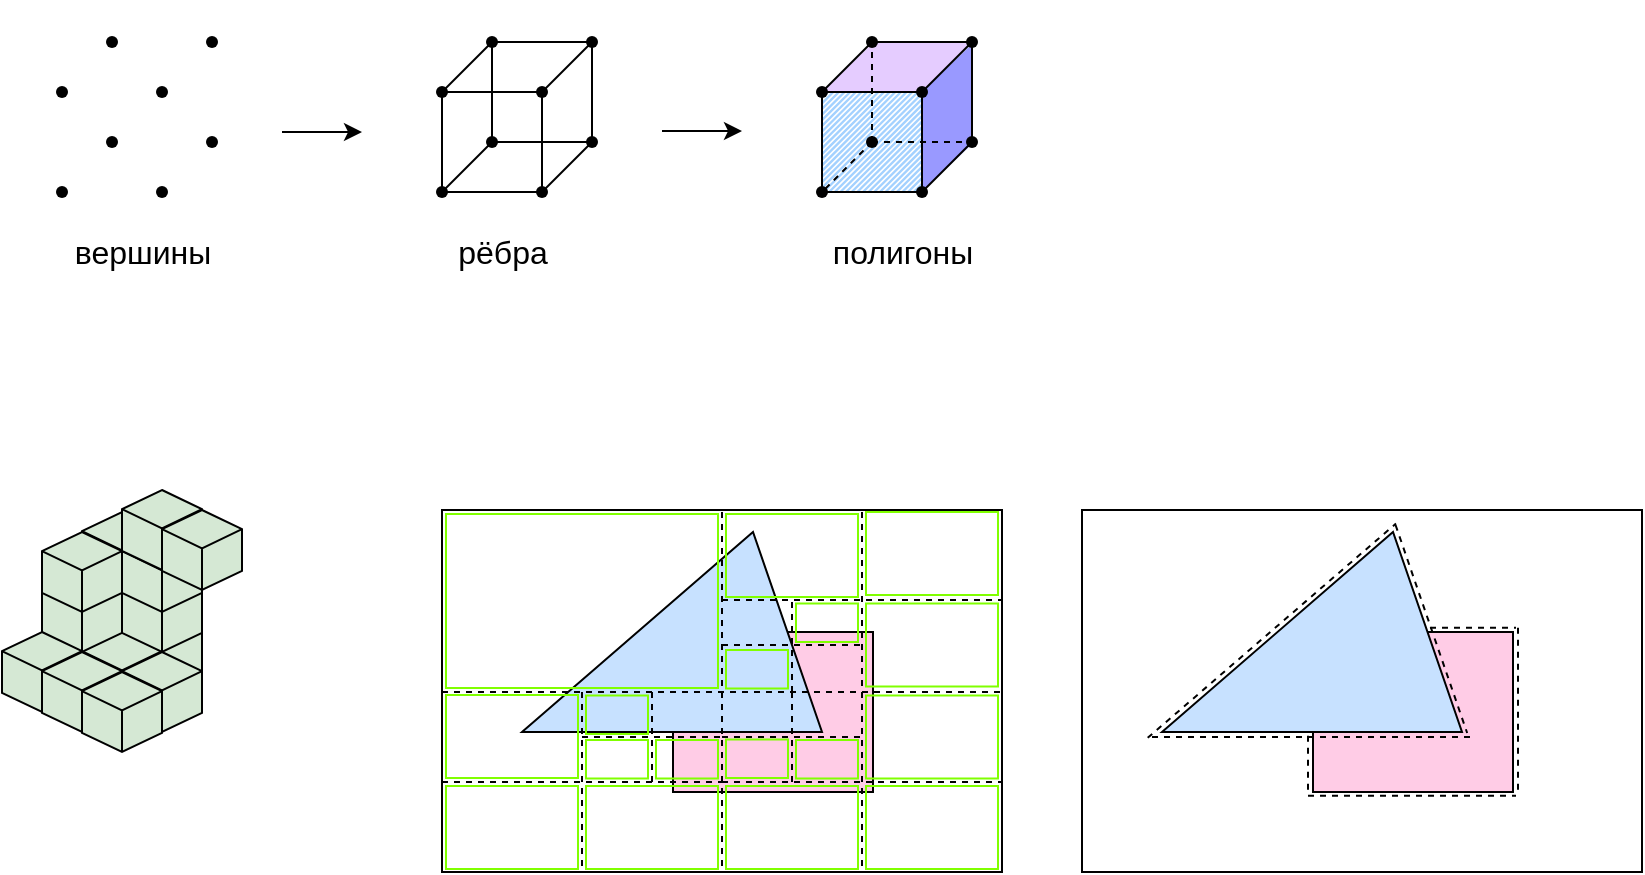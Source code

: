 <mxfile version="15.1.3" type="device" pages="2"><diagram id="od8BfG4X8lkwdb9CpVwv" name="Page-1"><mxGraphModel dx="395" dy="227" grid="0" gridSize="10" guides="1" tooltips="1" connect="1" arrows="1" fold="1" page="0" pageScale="1" pageWidth="850" pageHeight="1100" math="0" shadow="0"><root><mxCell id="0"/><mxCell id="1" parent="0"/><mxCell id="mKpObrW63apCGQX1FHLn-87" value="" style="rounded=0;whiteSpace=wrap;html=1;sketch=0;fillColor=none;" parent="1" vertex="1"><mxGeometry x="360" y="389" width="280" height="181" as="geometry"/></mxCell><mxCell id="mKpObrW63apCGQX1FHLn-62" value="" style="verticalLabelPosition=bottom;verticalAlign=top;html=1;shape=mxgraph.basic.orthogonal_triangle;sketch=0;strokeColor=none;rotation=90;fillColor=#E5CCFF;" parent="1" vertex="1"><mxGeometry x="600" y="155" width="25" height="25" as="geometry"/></mxCell><mxCell id="mKpObrW63apCGQX1FHLn-63" value="" style="verticalLabelPosition=bottom;verticalAlign=top;html=1;shape=mxgraph.basic.rect;fillColor2=none;strokeWidth=1;size=30;indent=5;sketch=0;strokeColor=none;fillColor=#E5CCFF;rotation=-90;" parent="1" vertex="1"><mxGeometry x="575.5" y="154.5" width="24" height="26" as="geometry"/></mxCell><mxCell id="mKpObrW63apCGQX1FHLn-64" value="" style="verticalLabelPosition=bottom;verticalAlign=top;html=1;shape=mxgraph.basic.orthogonal_triangle;sketch=0;rotation=-90;strokeColor=none;fillColor=#E5CCFF;" parent="1" vertex="1"><mxGeometry x="551" y="155" width="24" height="25" as="geometry"/></mxCell><mxCell id="mKpObrW63apCGQX1FHLn-61" value="" style="verticalLabelPosition=bottom;verticalAlign=top;html=1;shape=mxgraph.basic.orthogonal_triangle;sketch=0;fillColor=#9999FF;strokeColor=none;rotation=90;" parent="1" vertex="1"><mxGeometry x="600.5" y="204.5" width="25" height="26" as="geometry"/></mxCell><mxCell id="mKpObrW63apCGQX1FHLn-60" value="" style="verticalLabelPosition=bottom;verticalAlign=top;html=1;shape=mxgraph.basic.rect;fillColor2=none;strokeWidth=1;size=30;indent=5;sketch=0;fillColor=#9999FF;strokeColor=none;" parent="1" vertex="1"><mxGeometry x="600" y="179" width="25" height="26" as="geometry"/></mxCell><mxCell id="mKpObrW63apCGQX1FHLn-59" value="" style="verticalLabelPosition=bottom;verticalAlign=top;html=1;shape=mxgraph.basic.orthogonal_triangle;sketch=0;rotation=-90;fillColor=#9999FF;strokeColor=none;" parent="1" vertex="1"><mxGeometry x="600.5" y="155.5" width="24" height="25" as="geometry"/></mxCell><mxCell id="mKpObrW63apCGQX1FHLn-56" value="" style="verticalLabelPosition=bottom;verticalAlign=top;html=1;shape=mxgraph.basic.patternFillRect;fillStyle=diag;step=2;fillStrokeWidth=1.2;fillStrokeColor=#A3D1FF;right=0;top=0;bottom=0;left=0;" parent="1" vertex="1"><mxGeometry x="550" y="180" width="50" height="50" as="geometry"/></mxCell><mxCell id="mKpObrW63apCGQX1FHLn-1" value="" style="shape=waypoint;sketch=0;fillStyle=solid;size=6;pointerEvents=1;points=[];fillColor=none;resizable=0;rotatable=0;perimeter=centerPerimeter;snapToPoint=1;" parent="1" vertex="1"><mxGeometry x="150" y="160" width="40" height="40" as="geometry"/></mxCell><mxCell id="mKpObrW63apCGQX1FHLn-2" value="" style="shape=waypoint;sketch=0;fillStyle=solid;size=6;pointerEvents=1;points=[];fillColor=none;resizable=0;rotatable=0;perimeter=centerPerimeter;snapToPoint=1;" parent="1" vertex="1"><mxGeometry x="200" y="160" width="40" height="40" as="geometry"/></mxCell><mxCell id="mKpObrW63apCGQX1FHLn-3" value="" style="shape=waypoint;sketch=0;fillStyle=solid;size=6;pointerEvents=1;points=[];fillColor=none;resizable=0;rotatable=0;perimeter=centerPerimeter;snapToPoint=1;" parent="1" vertex="1"><mxGeometry x="200" y="210" width="40" height="40" as="geometry"/></mxCell><mxCell id="mKpObrW63apCGQX1FHLn-4" value="" style="shape=waypoint;sketch=0;fillStyle=solid;size=6;pointerEvents=1;points=[];fillColor=none;resizable=0;rotatable=0;perimeter=centerPerimeter;snapToPoint=1;" parent="1" vertex="1"><mxGeometry x="150" y="210" width="40" height="40" as="geometry"/></mxCell><mxCell id="mKpObrW63apCGQX1FHLn-5" value="&lt;span style=&quot;font-weight: normal&quot;&gt;&lt;font style=&quot;font-size: 16px&quot;&gt;вершины&lt;/font&gt;&lt;/span&gt;" style="text;strokeColor=none;fillColor=none;html=1;fontSize=24;fontStyle=1;verticalAlign=middle;align=center;" parent="1" vertex="1"><mxGeometry x="160" y="238" width="100" height="40" as="geometry"/></mxCell><mxCell id="mKpObrW63apCGQX1FHLn-6" value="" style="shape=waypoint;sketch=0;fillStyle=solid;size=6;pointerEvents=1;points=[];fillColor=none;resizable=0;rotatable=0;perimeter=centerPerimeter;snapToPoint=1;" parent="1" vertex="1"><mxGeometry x="175" y="135" width="40" height="40" as="geometry"/></mxCell><mxCell id="mKpObrW63apCGQX1FHLn-7" value="" style="shape=waypoint;sketch=0;fillStyle=solid;size=6;pointerEvents=1;points=[];fillColor=none;resizable=0;rotatable=0;perimeter=centerPerimeter;snapToPoint=1;" parent="1" vertex="1"><mxGeometry x="225" y="135" width="40" height="40" as="geometry"/></mxCell><mxCell id="mKpObrW63apCGQX1FHLn-8" value="" style="shape=waypoint;sketch=0;fillStyle=solid;size=6;pointerEvents=1;points=[];fillColor=none;resizable=0;rotatable=0;perimeter=centerPerimeter;snapToPoint=1;" parent="1" vertex="1"><mxGeometry x="225" y="185" width="40" height="40" as="geometry"/></mxCell><mxCell id="mKpObrW63apCGQX1FHLn-9" value="" style="shape=waypoint;sketch=0;fillStyle=solid;size=6;pointerEvents=1;points=[];fillColor=none;resizable=0;rotatable=0;perimeter=centerPerimeter;snapToPoint=1;" parent="1" vertex="1"><mxGeometry x="175" y="185" width="40" height="40" as="geometry"/></mxCell><mxCell id="mKpObrW63apCGQX1FHLn-10" value="" style="endArrow=classic;html=1;" parent="1" edge="1"><mxGeometry width="50" height="50" relative="1" as="geometry"><mxPoint x="280" y="200" as="sourcePoint"/><mxPoint x="320" y="200" as="targetPoint"/></mxGeometry></mxCell><mxCell id="mKpObrW63apCGQX1FHLn-11" value="" style="endArrow=none;html=1;exitX=0.515;exitY=0.608;exitDx=0;exitDy=0;exitPerimeter=0;entryX=0.492;entryY=0.62;entryDx=0;entryDy=0;entryPerimeter=0;" parent="1" source="mKpObrW63apCGQX1FHLn-15" target="mKpObrW63apCGQX1FHLn-14" edge="1"><mxGeometry width="50" height="50" relative="1" as="geometry"><mxPoint x="440" y="300" as="sourcePoint"/><mxPoint x="500" y="190" as="targetPoint"/></mxGeometry></mxCell><mxCell id="mKpObrW63apCGQX1FHLn-12" value="" style="shape=waypoint;sketch=0;fillStyle=solid;size=6;pointerEvents=1;points=[];fillColor=none;resizable=0;rotatable=0;perimeter=centerPerimeter;snapToPoint=1;" parent="1" vertex="1"><mxGeometry x="340" y="160" width="40" height="40" as="geometry"/></mxCell><mxCell id="mKpObrW63apCGQX1FHLn-13" value="" style="shape=waypoint;sketch=0;fillStyle=solid;size=6;pointerEvents=1;points=[];fillColor=none;resizable=0;rotatable=0;perimeter=centerPerimeter;snapToPoint=1;" parent="1" vertex="1"><mxGeometry x="390" y="160" width="40" height="40" as="geometry"/></mxCell><mxCell id="mKpObrW63apCGQX1FHLn-14" value="" style="shape=waypoint;sketch=0;fillStyle=solid;size=6;pointerEvents=1;points=[];fillColor=none;resizable=0;rotatable=0;perimeter=centerPerimeter;snapToPoint=1;" parent="1" vertex="1"><mxGeometry x="390" y="210" width="40" height="40" as="geometry"/></mxCell><mxCell id="mKpObrW63apCGQX1FHLn-15" value="" style="shape=waypoint;sketch=0;fillStyle=solid;size=6;pointerEvents=1;points=[];fillColor=none;resizable=0;rotatable=0;perimeter=centerPerimeter;snapToPoint=1;" parent="1" vertex="1"><mxGeometry x="340" y="210" width="40" height="40" as="geometry"/></mxCell><mxCell id="mKpObrW63apCGQX1FHLn-16" value="" style="shape=waypoint;sketch=0;fillStyle=solid;size=6;pointerEvents=1;points=[];fillColor=none;resizable=0;rotatable=0;perimeter=centerPerimeter;snapToPoint=1;" parent="1" vertex="1"><mxGeometry x="365" y="135" width="40" height="40" as="geometry"/></mxCell><mxCell id="mKpObrW63apCGQX1FHLn-17" value="" style="shape=waypoint;sketch=0;fillStyle=solid;size=6;pointerEvents=1;points=[];fillColor=none;resizable=0;rotatable=0;perimeter=centerPerimeter;snapToPoint=1;" parent="1" vertex="1"><mxGeometry x="415" y="135" width="40" height="40" as="geometry"/></mxCell><mxCell id="mKpObrW63apCGQX1FHLn-18" value="" style="shape=waypoint;sketch=0;fillStyle=solid;size=6;pointerEvents=1;points=[];fillColor=none;resizable=0;rotatable=0;perimeter=centerPerimeter;snapToPoint=1;" parent="1" vertex="1"><mxGeometry x="415" y="185" width="40" height="40" as="geometry"/></mxCell><mxCell id="mKpObrW63apCGQX1FHLn-19" value="" style="shape=waypoint;sketch=0;fillStyle=solid;size=6;pointerEvents=1;points=[];fillColor=none;resizable=0;rotatable=0;perimeter=centerPerimeter;snapToPoint=1;" parent="1" vertex="1"><mxGeometry x="365" y="185" width="40" height="40" as="geometry"/></mxCell><mxCell id="mKpObrW63apCGQX1FHLn-20" value="" style="endArrow=none;html=1;entryX=0.456;entryY=0.454;entryDx=0;entryDy=0;entryPerimeter=0;" parent="1" source="mKpObrW63apCGQX1FHLn-15" target="mKpObrW63apCGQX1FHLn-12" edge="1"><mxGeometry width="50" height="50" relative="1" as="geometry"><mxPoint x="370" y="350" as="sourcePoint"/><mxPoint x="420" y="300" as="targetPoint"/></mxGeometry></mxCell><mxCell id="mKpObrW63apCGQX1FHLn-21" value="" style="endArrow=none;html=1;entryX=0.414;entryY=0.519;entryDx=0;entryDy=0;entryPerimeter=0;" parent="1" target="mKpObrW63apCGQX1FHLn-16" edge="1"><mxGeometry width="50" height="50" relative="1" as="geometry"><mxPoint x="360" y="180" as="sourcePoint"/><mxPoint x="380" y="70" as="targetPoint"/></mxGeometry></mxCell><mxCell id="mKpObrW63apCGQX1FHLn-22" value="" style="endArrow=none;html=1;exitX=0.426;exitY=0.555;exitDx=0;exitDy=0;exitPerimeter=0;" parent="1" source="mKpObrW63apCGQX1FHLn-16" target="mKpObrW63apCGQX1FHLn-17" edge="1"><mxGeometry width="50" height="50" relative="1" as="geometry"><mxPoint x="330" y="130" as="sourcePoint"/><mxPoint x="380" y="80" as="targetPoint"/></mxGeometry></mxCell><mxCell id="mKpObrW63apCGQX1FHLn-23" value="" style="endArrow=none;html=1;entryX=0.605;entryY=0.543;entryDx=0;entryDy=0;entryPerimeter=0;" parent="1" source="mKpObrW63apCGQX1FHLn-17" target="mKpObrW63apCGQX1FHLn-18" edge="1"><mxGeometry width="50" height="50" relative="1" as="geometry"><mxPoint x="330" y="150" as="sourcePoint"/><mxPoint x="380" y="100" as="targetPoint"/></mxGeometry></mxCell><mxCell id="mKpObrW63apCGQX1FHLn-24" value="" style="endArrow=none;html=1;entryX=0.444;entryY=0.585;entryDx=0;entryDy=0;entryPerimeter=0;" parent="1" source="mKpObrW63apCGQX1FHLn-18" target="mKpObrW63apCGQX1FHLn-14" edge="1"><mxGeometry width="50" height="50" relative="1" as="geometry"><mxPoint x="360" y="140" as="sourcePoint"/><mxPoint x="410" y="90" as="targetPoint"/></mxGeometry></mxCell><mxCell id="mKpObrW63apCGQX1FHLn-25" value="" style="endArrow=none;html=1;exitX=0.587;exitY=0.525;exitDx=0;exitDy=0;exitPerimeter=0;" parent="1" source="mKpObrW63apCGQX1FHLn-13" target="mKpObrW63apCGQX1FHLn-17" edge="1"><mxGeometry width="50" height="50" relative="1" as="geometry"><mxPoint x="340" y="140" as="sourcePoint"/><mxPoint x="390" y="90" as="targetPoint"/></mxGeometry></mxCell><mxCell id="mKpObrW63apCGQX1FHLn-26" value="" style="endArrow=none;html=1;" parent="1" source="mKpObrW63apCGQX1FHLn-12" target="mKpObrW63apCGQX1FHLn-13" edge="1"><mxGeometry width="50" height="50" relative="1" as="geometry"><mxPoint x="360" y="180" as="sourcePoint"/><mxPoint x="440" y="110" as="targetPoint"/></mxGeometry></mxCell><mxCell id="mKpObrW63apCGQX1FHLn-27" value="" style="endArrow=none;html=1;entryX=0.444;entryY=0.477;entryDx=0;entryDy=0;entryPerimeter=0;exitX=0.408;exitY=0.537;exitDx=0;exitDy=0;exitPerimeter=0;" parent="1" source="mKpObrW63apCGQX1FHLn-14" target="mKpObrW63apCGQX1FHLn-13" edge="1"><mxGeometry width="50" height="50" relative="1" as="geometry"><mxPoint x="410" y="330" as="sourcePoint"/><mxPoint x="460" y="280" as="targetPoint"/></mxGeometry></mxCell><mxCell id="mKpObrW63apCGQX1FHLn-30" value="" style="endArrow=none;html=1;exitX=0.515;exitY=0.608;exitDx=0;exitDy=0;exitPerimeter=0;entryX=0.492;entryY=0.62;entryDx=0;entryDy=0;entryPerimeter=0;" parent="1" source="mKpObrW63apCGQX1FHLn-34" target="mKpObrW63apCGQX1FHLn-33" edge="1"><mxGeometry width="50" height="50" relative="1" as="geometry"><mxPoint x="630" y="300" as="sourcePoint"/><mxPoint x="690" y="190" as="targetPoint"/></mxGeometry></mxCell><mxCell id="mKpObrW63apCGQX1FHLn-31" value="" style="shape=waypoint;sketch=0;fillStyle=solid;size=6;pointerEvents=1;points=[];fillColor=none;resizable=0;rotatable=0;perimeter=centerPerimeter;snapToPoint=1;" parent="1" vertex="1"><mxGeometry x="530" y="160" width="40" height="40" as="geometry"/></mxCell><mxCell id="mKpObrW63apCGQX1FHLn-32" value="" style="shape=waypoint;sketch=0;fillStyle=solid;size=6;pointerEvents=1;points=[];fillColor=none;resizable=0;rotatable=0;perimeter=centerPerimeter;snapToPoint=1;" parent="1" vertex="1"><mxGeometry x="580" y="160" width="40" height="40" as="geometry"/></mxCell><mxCell id="mKpObrW63apCGQX1FHLn-33" value="" style="shape=waypoint;sketch=0;fillStyle=solid;size=6;pointerEvents=1;points=[];fillColor=none;resizable=0;rotatable=0;perimeter=centerPerimeter;snapToPoint=1;" parent="1" vertex="1"><mxGeometry x="580" y="210" width="40" height="40" as="geometry"/></mxCell><mxCell id="mKpObrW63apCGQX1FHLn-34" value="" style="shape=waypoint;sketch=0;fillStyle=solid;size=6;pointerEvents=1;points=[];fillColor=none;resizable=0;rotatable=0;perimeter=centerPerimeter;snapToPoint=1;" parent="1" vertex="1"><mxGeometry x="530" y="210" width="40" height="40" as="geometry"/></mxCell><mxCell id="mKpObrW63apCGQX1FHLn-35" value="" style="shape=waypoint;sketch=0;fillStyle=solid;size=6;pointerEvents=1;points=[];fillColor=none;resizable=0;rotatable=0;perimeter=centerPerimeter;snapToPoint=1;" parent="1" vertex="1"><mxGeometry x="555" y="135" width="40" height="40" as="geometry"/></mxCell><mxCell id="mKpObrW63apCGQX1FHLn-36" value="" style="shape=waypoint;sketch=0;fillStyle=solid;size=6;pointerEvents=1;points=[];fillColor=none;resizable=0;rotatable=0;perimeter=centerPerimeter;snapToPoint=1;" parent="1" vertex="1"><mxGeometry x="605" y="135" width="40" height="40" as="geometry"/></mxCell><mxCell id="mKpObrW63apCGQX1FHLn-37" value="" style="shape=waypoint;sketch=0;fillStyle=solid;size=6;pointerEvents=1;points=[];fillColor=none;resizable=0;rotatable=0;perimeter=centerPerimeter;snapToPoint=1;" parent="1" vertex="1"><mxGeometry x="605" y="185" width="40" height="40" as="geometry"/></mxCell><mxCell id="mKpObrW63apCGQX1FHLn-38" value="" style="shape=waypoint;sketch=0;fillStyle=solid;size=6;pointerEvents=1;points=[];fillColor=none;resizable=0;rotatable=0;perimeter=centerPerimeter;snapToPoint=1;" parent="1" vertex="1"><mxGeometry x="555" y="185" width="40" height="40" as="geometry"/></mxCell><mxCell id="mKpObrW63apCGQX1FHLn-39" value="" style="endArrow=none;html=1;entryX=0.456;entryY=0.454;entryDx=0;entryDy=0;entryPerimeter=0;" parent="1" source="mKpObrW63apCGQX1FHLn-34" target="mKpObrW63apCGQX1FHLn-31" edge="1"><mxGeometry width="50" height="50" relative="1" as="geometry"><mxPoint x="560" y="350" as="sourcePoint"/><mxPoint x="610" y="300" as="targetPoint"/></mxGeometry></mxCell><mxCell id="mKpObrW63apCGQX1FHLn-40" value="" style="endArrow=none;html=1;entryX=0.414;entryY=0.519;entryDx=0;entryDy=0;entryPerimeter=0;" parent="1" target="mKpObrW63apCGQX1FHLn-35" edge="1"><mxGeometry width="50" height="50" relative="1" as="geometry"><mxPoint x="550" y="180" as="sourcePoint"/><mxPoint x="570" y="70" as="targetPoint"/></mxGeometry></mxCell><mxCell id="mKpObrW63apCGQX1FHLn-41" value="" style="endArrow=none;html=1;exitX=0.426;exitY=0.555;exitDx=0;exitDy=0;exitPerimeter=0;" parent="1" source="mKpObrW63apCGQX1FHLn-35" target="mKpObrW63apCGQX1FHLn-36" edge="1"><mxGeometry width="50" height="50" relative="1" as="geometry"><mxPoint x="520" y="130" as="sourcePoint"/><mxPoint x="570" y="80" as="targetPoint"/></mxGeometry></mxCell><mxCell id="mKpObrW63apCGQX1FHLn-42" value="" style="endArrow=none;html=1;entryX=0.605;entryY=0.543;entryDx=0;entryDy=0;entryPerimeter=0;" parent="1" source="mKpObrW63apCGQX1FHLn-36" target="mKpObrW63apCGQX1FHLn-37" edge="1"><mxGeometry width="50" height="50" relative="1" as="geometry"><mxPoint x="520" y="150" as="sourcePoint"/><mxPoint x="570" y="100" as="targetPoint"/></mxGeometry></mxCell><mxCell id="mKpObrW63apCGQX1FHLn-43" value="" style="endArrow=none;html=1;entryX=0.444;entryY=0.585;entryDx=0;entryDy=0;entryPerimeter=0;" parent="1" source="mKpObrW63apCGQX1FHLn-37" target="mKpObrW63apCGQX1FHLn-33" edge="1"><mxGeometry width="50" height="50" relative="1" as="geometry"><mxPoint x="550" y="140" as="sourcePoint"/><mxPoint x="600" y="90" as="targetPoint"/></mxGeometry></mxCell><mxCell id="mKpObrW63apCGQX1FHLn-44" value="" style="endArrow=none;html=1;exitX=0.587;exitY=0.525;exitDx=0;exitDy=0;exitPerimeter=0;" parent="1" source="mKpObrW63apCGQX1FHLn-32" target="mKpObrW63apCGQX1FHLn-36" edge="1"><mxGeometry width="50" height="50" relative="1" as="geometry"><mxPoint x="530" y="140" as="sourcePoint"/><mxPoint x="580" y="90" as="targetPoint"/></mxGeometry></mxCell><mxCell id="mKpObrW63apCGQX1FHLn-45" value="" style="endArrow=none;html=1;" parent="1" source="mKpObrW63apCGQX1FHLn-31" target="mKpObrW63apCGQX1FHLn-32" edge="1"><mxGeometry width="50" height="50" relative="1" as="geometry"><mxPoint x="550" y="180" as="sourcePoint"/><mxPoint x="630" y="110" as="targetPoint"/></mxGeometry></mxCell><mxCell id="mKpObrW63apCGQX1FHLn-46" value="" style="endArrow=none;html=1;entryX=0.444;entryY=0.477;entryDx=0;entryDy=0;entryPerimeter=0;exitX=0.408;exitY=0.537;exitDx=0;exitDy=0;exitPerimeter=0;" parent="1" source="mKpObrW63apCGQX1FHLn-33" target="mKpObrW63apCGQX1FHLn-32" edge="1"><mxGeometry width="50" height="50" relative="1" as="geometry"><mxPoint x="600" y="330" as="sourcePoint"/><mxPoint x="650" y="280" as="targetPoint"/></mxGeometry></mxCell><mxCell id="mKpObrW63apCGQX1FHLn-47" value="" style="endArrow=none;html=1;exitX=0.581;exitY=0.448;exitDx=0;exitDy=0;exitPerimeter=0;" parent="1" source="mKpObrW63apCGQX1FHLn-19" target="mKpObrW63apCGQX1FHLn-16" edge="1"><mxGeometry width="50" height="50" relative="1" as="geometry"><mxPoint x="370" y="340" as="sourcePoint"/><mxPoint x="420" y="290" as="targetPoint"/></mxGeometry></mxCell><mxCell id="mKpObrW63apCGQX1FHLn-48" value="" style="endArrow=none;html=1;entryX=0.569;entryY=0.483;entryDx=0;entryDy=0;entryPerimeter=0;exitX=0.486;exitY=0.436;exitDx=0;exitDy=0;exitPerimeter=0;" parent="1" source="mKpObrW63apCGQX1FHLn-19" target="mKpObrW63apCGQX1FHLn-18" edge="1"><mxGeometry width="50" height="50" relative="1" as="geometry"><mxPoint x="370" y="340" as="sourcePoint"/><mxPoint x="420" y="290" as="targetPoint"/></mxGeometry></mxCell><mxCell id="mKpObrW63apCGQX1FHLn-49" value="" style="endArrow=none;html=1;entryX=0.414;entryY=0.531;entryDx=0;entryDy=0;entryPerimeter=0;exitX=0.48;exitY=0.596;exitDx=0;exitDy=0;exitPerimeter=0;" parent="1" source="mKpObrW63apCGQX1FHLn-15" target="mKpObrW63apCGQX1FHLn-19" edge="1"><mxGeometry width="50" height="50" relative="1" as="geometry"><mxPoint x="370" y="330" as="sourcePoint"/><mxPoint x="390" y="200" as="targetPoint"/></mxGeometry></mxCell><mxCell id="mKpObrW63apCGQX1FHLn-50" value="&lt;span style=&quot;font-weight: normal&quot;&gt;&lt;font style=&quot;font-size: 16px&quot;&gt;рёбра&lt;/font&gt;&lt;/span&gt;" style="text;strokeColor=none;fillColor=none;html=1;fontSize=24;fontStyle=1;verticalAlign=middle;align=center;" parent="1" vertex="1"><mxGeometry x="340" y="238" width="100" height="40" as="geometry"/></mxCell><mxCell id="mKpObrW63apCGQX1FHLn-51" value="" style="endArrow=classic;html=1;" parent="1" edge="1"><mxGeometry width="50" height="50" relative="1" as="geometry"><mxPoint x="470" y="199.52" as="sourcePoint"/><mxPoint x="510.0" y="199.52" as="targetPoint"/></mxGeometry></mxCell><mxCell id="mKpObrW63apCGQX1FHLn-52" value="&lt;span style=&quot;font-weight: normal&quot;&gt;&lt;font style=&quot;font-size: 16px&quot;&gt;полигоны&lt;/font&gt;&lt;/span&gt;" style="text;strokeColor=none;fillColor=none;html=1;fontSize=24;fontStyle=1;verticalAlign=middle;align=center;" parent="1" vertex="1"><mxGeometry x="540" y="238" width="100" height="40" as="geometry"/></mxCell><mxCell id="mKpObrW63apCGQX1FHLn-53" value="" style="endArrow=none;dashed=1;html=1;exitX=0.557;exitY=0.567;exitDx=0;exitDy=0;exitPerimeter=0;entryX=0.593;entryY=0.483;entryDx=0;entryDy=0;entryPerimeter=0;" parent="1" source="mKpObrW63apCGQX1FHLn-38" target="mKpObrW63apCGQX1FHLn-35" edge="1"><mxGeometry width="50" height="50" relative="1" as="geometry"><mxPoint x="540" y="350" as="sourcePoint"/><mxPoint x="600" y="120" as="targetPoint"/></mxGeometry></mxCell><mxCell id="mKpObrW63apCGQX1FHLn-54" value="" style="endArrow=none;dashed=1;html=1;entryX=0.432;entryY=0.525;entryDx=0;entryDy=0;entryPerimeter=0;exitX=0.45;exitY=0.543;exitDx=0;exitDy=0;exitPerimeter=0;" parent="1" source="mKpObrW63apCGQX1FHLn-38" target="mKpObrW63apCGQX1FHLn-34" edge="1"><mxGeometry width="50" height="50" relative="1" as="geometry"><mxPoint x="540" y="390" as="sourcePoint"/><mxPoint x="580" y="210" as="targetPoint"/></mxGeometry></mxCell><mxCell id="mKpObrW63apCGQX1FHLn-55" value="" style="endArrow=none;dashed=1;html=1;exitX=0.569;exitY=0.436;exitDx=0;exitDy=0;exitPerimeter=0;entryX=0.569;entryY=0.531;entryDx=0;entryDy=0;entryPerimeter=0;" parent="1" source="mKpObrW63apCGQX1FHLn-38" target="mKpObrW63apCGQX1FHLn-37" edge="1"><mxGeometry width="50" height="50" relative="1" as="geometry"><mxPoint x="570" y="380" as="sourcePoint"/><mxPoint x="670" y="240" as="targetPoint"/></mxGeometry></mxCell><mxCell id="mKpObrW63apCGQX1FHLn-69" value="" style="html=1;whiteSpace=wrap;shape=isoCube2;backgroundOutline=1;isoAngle=15;sketch=0;fillColor=#D5E8D4;" parent="1" vertex="1"><mxGeometry x="160" y="440" width="40" height="40" as="geometry"/></mxCell><mxCell id="mKpObrW63apCGQX1FHLn-70" value="" style="html=1;whiteSpace=wrap;shape=isoCube2;backgroundOutline=1;isoAngle=15;sketch=0;fillColor=#D5E8D4;" parent="1" vertex="1"><mxGeometry x="200" y="440" width="40" height="40" as="geometry"/></mxCell><mxCell id="mKpObrW63apCGQX1FHLn-71" value="" style="html=1;whiteSpace=wrap;shape=isoCube2;backgroundOutline=1;isoAngle=15;sketch=0;fillColor=#D5E8D4;" parent="1" vertex="1"><mxGeometry x="180" y="410" width="40" height="40" as="geometry"/></mxCell><mxCell id="mKpObrW63apCGQX1FHLn-72" value="" style="html=1;whiteSpace=wrap;shape=isoCube2;backgroundOutline=1;isoAngle=15;sketch=0;fillColor=#D5E8D4;" parent="1" vertex="1"><mxGeometry x="180" y="450" width="40" height="40" as="geometry"/></mxCell><mxCell id="mKpObrW63apCGQX1FHLn-73" value="" style="html=1;whiteSpace=wrap;shape=isoCube2;backgroundOutline=1;isoAngle=15;sketch=0;fillColor=#D5E8D4;" parent="1" vertex="1"><mxGeometry x="200" y="420" width="40" height="40" as="geometry"/></mxCell><mxCell id="mKpObrW63apCGQX1FHLn-74" value="" style="html=1;whiteSpace=wrap;shape=isoCube2;backgroundOutline=1;isoAngle=15;sketch=0;fillColor=#D5E8D4;" parent="1" vertex="1"><mxGeometry x="160" y="420" width="40" height="40" as="geometry"/></mxCell><mxCell id="mKpObrW63apCGQX1FHLn-75" value="" style="html=1;whiteSpace=wrap;shape=isoCube2;backgroundOutline=1;isoAngle=15;sketch=0;fillColor=#D5E8D4;" parent="1" vertex="1"><mxGeometry x="180" y="390" width="40" height="40" as="geometry"/></mxCell><mxCell id="mKpObrW63apCGQX1FHLn-76" value="" style="html=1;whiteSpace=wrap;shape=isoCube2;backgroundOutline=1;isoAngle=15;sketch=0;fillColor=#D5E8D4;" parent="1" vertex="1"><mxGeometry x="200" y="400" width="40" height="40" as="geometry"/></mxCell><mxCell id="mKpObrW63apCGQX1FHLn-77" value="" style="html=1;whiteSpace=wrap;shape=isoCube2;backgroundOutline=1;isoAngle=15;sketch=0;fillColor=#D5E8D4;" parent="1" vertex="1"><mxGeometry x="160" y="400" width="40" height="40" as="geometry"/></mxCell><mxCell id="mKpObrW63apCGQX1FHLn-78" value="" style="html=1;whiteSpace=wrap;shape=isoCube2;backgroundOutline=1;isoAngle=15;sketch=0;fillColor=#D5E8D4;" parent="1" vertex="1"><mxGeometry x="140" y="450" width="40" height="40" as="geometry"/></mxCell><mxCell id="mKpObrW63apCGQX1FHLn-79" value="" style="html=1;whiteSpace=wrap;shape=isoCube2;backgroundOutline=1;isoAngle=15;sketch=0;fillColor=#D5E8D4;" parent="1" vertex="1"><mxGeometry x="160" y="460" width="40" height="40" as="geometry"/></mxCell><mxCell id="mKpObrW63apCGQX1FHLn-80" value="" style="html=1;whiteSpace=wrap;shape=isoCube2;backgroundOutline=1;isoAngle=15;sketch=0;fillColor=#D5E8D4;" parent="1" vertex="1"><mxGeometry x="200" y="460" width="40" height="40" as="geometry"/></mxCell><mxCell id="mKpObrW63apCGQX1FHLn-81" value="" style="html=1;whiteSpace=wrap;shape=isoCube2;backgroundOutline=1;isoAngle=15;sketch=0;fillColor=#D5E8D4;" parent="1" vertex="1"><mxGeometry x="180" y="470" width="40" height="40" as="geometry"/></mxCell><mxCell id="mKpObrW63apCGQX1FHLn-83" value="" style="html=1;whiteSpace=wrap;shape=isoCube2;backgroundOutline=1;isoAngle=15;sketch=0;fillColor=#D5E8D4;" parent="1" vertex="1"><mxGeometry x="200" y="379" width="40" height="40" as="geometry"/></mxCell><mxCell id="mKpObrW63apCGQX1FHLn-82" value="" style="html=1;whiteSpace=wrap;shape=isoCube2;backgroundOutline=1;isoAngle=15;sketch=0;fillColor=#D5E8D4;" parent="1" vertex="1"><mxGeometry x="220" y="389" width="40" height="40" as="geometry"/></mxCell><mxCell id="mKpObrW63apCGQX1FHLn-85" value="" style="verticalLabelPosition=bottom;verticalAlign=top;html=1;shape=mxgraph.basic.rect;fillColor2=none;strokeWidth=1;size=17.5;indent=0;sketch=0;fillColor=#FFCCE6;" parent="1" vertex="1"><mxGeometry x="475.5" y="450" width="100" height="80" as="geometry"/></mxCell><mxCell id="mKpObrW63apCGQX1FHLn-84" value="" style="verticalLabelPosition=bottom;verticalAlign=top;html=1;shape=mxgraph.basic.acute_triangle;dx=0.77;sketch=0;fillColor=#C7E1FF;" parent="1" vertex="1"><mxGeometry x="400" y="400" width="150" height="100" as="geometry"/></mxCell><mxCell id="mKpObrW63apCGQX1FHLn-86" value="" style="line;strokeWidth=1;html=1;sketch=0;fillColor=#FFCCE6;dashed=1;perimeterSpacing=1;shadow=0;" parent="1" vertex="1"><mxGeometry x="360" y="475" width="280" height="10" as="geometry"/></mxCell><mxCell id="mKpObrW63apCGQX1FHLn-88" value="" style="line;strokeWidth=1;direction=south;html=1;sketch=0;fillColor=none;dashed=1;perimeterSpacing=1;shadow=0;" parent="1" vertex="1"><mxGeometry x="495" y="390" width="10" height="180" as="geometry"/></mxCell><mxCell id="mKpObrW63apCGQX1FHLn-89" value="" style="line;strokeWidth=1;html=1;sketch=0;fillColor=none;dashed=1;perimeterSpacing=1;shadow=0;" parent="1" vertex="1"><mxGeometry x="360" y="480" width="140" height="90" as="geometry"/></mxCell><mxCell id="mKpObrW63apCGQX1FHLn-91" value="" style="line;strokeWidth=1;html=1;sketch=0;fillColor=none;dashed=1;perimeterSpacing=1;shadow=0;" parent="1" vertex="1"><mxGeometry x="500" y="480" width="140" height="90" as="geometry"/></mxCell><mxCell id="mKpObrW63apCGQX1FHLn-92" value="" style="line;strokeWidth=1;html=1;sketch=0;fillColor=none;dashed=1;perimeterSpacing=1;shadow=0;" parent="1" vertex="1"><mxGeometry x="500" y="389" width="140" height="90" as="geometry"/></mxCell><mxCell id="mKpObrW63apCGQX1FHLn-93" value="" style="line;strokeWidth=1;direction=south;html=1;sketch=0;fillColor=none;dashed=1;perimeterSpacing=1;shadow=0;" parent="1" vertex="1"><mxGeometry x="360" y="480" width="140" height="90" as="geometry"/></mxCell><mxCell id="mKpObrW63apCGQX1FHLn-94" value="" style="line;strokeWidth=1;direction=south;html=1;sketch=0;fillColor=none;dashed=1;perimeterSpacing=1;shadow=0;" parent="1" vertex="1"><mxGeometry x="500" y="390" width="140" height="90" as="geometry"/></mxCell><mxCell id="mKpObrW63apCGQX1FHLn-95" value="" style="line;strokeWidth=1;direction=south;html=1;sketch=0;fillColor=none;dashed=1;perimeterSpacing=1;shadow=0;" parent="1" vertex="1"><mxGeometry x="500" y="480" width="140" height="90" as="geometry"/></mxCell><mxCell id="mKpObrW63apCGQX1FHLn-96" value="" style="line;strokeWidth=1;direction=south;html=1;sketch=0;fillColor=none;dashed=1;perimeterSpacing=1;shadow=0;" parent="1" vertex="1"><mxGeometry x="500" y="435" width="70" height="45" as="geometry"/></mxCell><mxCell id="mKpObrW63apCGQX1FHLn-97" value="" style="line;strokeWidth=1;direction=south;html=1;sketch=0;fillColor=none;dashed=1;perimeterSpacing=1;shadow=0;" parent="1" vertex="1"><mxGeometry x="500" y="480" width="70" height="45" as="geometry"/></mxCell><mxCell id="mKpObrW63apCGQX1FHLn-98" value="" style="line;strokeWidth=1;direction=south;html=1;sketch=0;fillColor=none;dashed=1;perimeterSpacing=1;shadow=0;" parent="1" vertex="1"><mxGeometry x="430" y="480" width="70" height="45" as="geometry"/></mxCell><mxCell id="mKpObrW63apCGQX1FHLn-99" value="" style="line;strokeWidth=1;html=1;sketch=0;fillColor=none;dashed=1;perimeterSpacing=1;shadow=0;" parent="1" vertex="1"><mxGeometry x="430" y="480" width="70" height="45" as="geometry"/></mxCell><mxCell id="mKpObrW63apCGQX1FHLn-100" value="" style="line;strokeWidth=1;html=1;sketch=0;fillColor=none;dashed=1;perimeterSpacing=1;shadow=0;" parent="1" vertex="1"><mxGeometry x="500" y="480" width="70" height="45" as="geometry"/></mxCell><mxCell id="mKpObrW63apCGQX1FHLn-101" value="" style="line;strokeWidth=1;html=1;sketch=0;fillColor=none;dashed=1;perimeterSpacing=1;shadow=0;" parent="1" vertex="1"><mxGeometry x="500" y="434" width="70" height="45" as="geometry"/></mxCell><mxCell id="mKpObrW63apCGQX1FHLn-102" value="" style="verticalLabelPosition=bottom;verticalAlign=top;html=1;shape=mxgraph.basic.rect;fillColor2=none;strokeWidth=1;size=20;indent=5;shadow=0;sketch=0;fillColor=none;strokeColor=#80FF00;" parent="1" vertex="1"><mxGeometry x="362" y="391" width="136" height="87" as="geometry"/></mxCell><mxCell id="mKpObrW63apCGQX1FHLn-103" value="" style="verticalLabelPosition=bottom;verticalAlign=top;html=1;shape=mxgraph.basic.rect;fillColor2=none;strokeWidth=1;size=20;indent=5;shadow=0;sketch=0;fillColor=none;strokeColor=#80FF00;" parent="1" vertex="1"><mxGeometry x="362" y="481.5" width="66" height="41.5" as="geometry"/></mxCell><mxCell id="mKpObrW63apCGQX1FHLn-104" value="" style="verticalLabelPosition=bottom;verticalAlign=top;html=1;shape=mxgraph.basic.rect;fillColor2=none;strokeWidth=1;size=20;indent=5;shadow=0;sketch=0;fillColor=none;strokeColor=#80FF00;" parent="1" vertex="1"><mxGeometry x="362" y="527" width="66" height="41.5" as="geometry"/></mxCell><mxCell id="mKpObrW63apCGQX1FHLn-105" value="" style="verticalLabelPosition=bottom;verticalAlign=top;html=1;shape=mxgraph.basic.rect;fillColor2=none;strokeWidth=1;size=20;indent=5;shadow=0;sketch=0;fillColor=none;strokeColor=#80FF00;" parent="1" vertex="1"><mxGeometry x="432" y="527" width="66" height="41.5" as="geometry"/></mxCell><mxCell id="mKpObrW63apCGQX1FHLn-106" value="" style="verticalLabelPosition=bottom;verticalAlign=top;html=1;shape=mxgraph.basic.rect;fillColor2=none;strokeWidth=1;size=20;indent=5;shadow=0;sketch=0;fillColor=none;strokeColor=#80FF00;" parent="1" vertex="1"><mxGeometry x="502" y="527" width="66" height="41.5" as="geometry"/></mxCell><mxCell id="mKpObrW63apCGQX1FHLn-107" value="" style="verticalLabelPosition=bottom;verticalAlign=top;html=1;shape=mxgraph.basic.rect;fillColor2=none;strokeWidth=1;size=20;indent=5;shadow=0;sketch=0;fillColor=none;strokeColor=#80FF00;" parent="1" vertex="1"><mxGeometry x="572" y="527" width="66" height="41.5" as="geometry"/></mxCell><mxCell id="mKpObrW63apCGQX1FHLn-108" value="" style="verticalLabelPosition=bottom;verticalAlign=top;html=1;shape=mxgraph.basic.rect;fillColor2=none;strokeWidth=1;size=20;indent=5;shadow=0;sketch=0;fillColor=none;strokeColor=#80FF00;" parent="1" vertex="1"><mxGeometry x="572" y="481.75" width="66" height="41.5" as="geometry"/></mxCell><mxCell id="mKpObrW63apCGQX1FHLn-109" value="" style="verticalLabelPosition=bottom;verticalAlign=top;html=1;shape=mxgraph.basic.rect;fillColor2=none;strokeWidth=1;size=20;indent=5;shadow=0;sketch=0;fillColor=none;strokeColor=#80FF00;" parent="1" vertex="1"><mxGeometry x="572" y="435.75" width="66" height="41.5" as="geometry"/></mxCell><mxCell id="mKpObrW63apCGQX1FHLn-110" value="" style="verticalLabelPosition=bottom;verticalAlign=top;html=1;shape=mxgraph.basic.rect;fillColor2=none;strokeWidth=1;size=20;indent=5;shadow=0;sketch=0;fillColor=none;strokeColor=#80FF00;" parent="1" vertex="1"><mxGeometry x="572" y="390" width="66" height="41.5" as="geometry"/></mxCell><mxCell id="mKpObrW63apCGQX1FHLn-111" value="" style="verticalLabelPosition=bottom;verticalAlign=top;html=1;shape=mxgraph.basic.rect;fillColor2=none;strokeWidth=1;size=20;indent=5;shadow=0;sketch=0;fillColor=none;strokeColor=#80FF00;" parent="1" vertex="1"><mxGeometry x="502" y="391" width="66" height="41.5" as="geometry"/></mxCell><mxCell id="mKpObrW63apCGQX1FHLn-112" value="" style="verticalLabelPosition=bottom;verticalAlign=top;html=1;shape=mxgraph.basic.rect;fillColor2=none;strokeWidth=1;size=20;indent=5;shadow=0;sketch=0;fillColor=none;strokeColor=#80FF00;" parent="1" vertex="1"><mxGeometry x="432" y="481.75" width="31" height="19.25" as="geometry"/></mxCell><mxCell id="mKpObrW63apCGQX1FHLn-113" value="" style="verticalLabelPosition=bottom;verticalAlign=top;html=1;shape=mxgraph.basic.rect;fillColor2=none;strokeWidth=1;size=20;indent=5;shadow=0;sketch=0;fillColor=none;strokeColor=#80FF00;" parent="1" vertex="1"><mxGeometry x="432" y="504" width="31" height="19.25" as="geometry"/></mxCell><mxCell id="mKpObrW63apCGQX1FHLn-114" value="" style="verticalLabelPosition=bottom;verticalAlign=top;html=1;shape=mxgraph.basic.rect;fillColor2=none;strokeWidth=1;size=20;indent=5;shadow=0;sketch=0;fillColor=none;strokeColor=#80FF00;" parent="1" vertex="1"><mxGeometry x="467" y="504" width="31" height="19.25" as="geometry"/></mxCell><mxCell id="mKpObrW63apCGQX1FHLn-115" value="" style="verticalLabelPosition=bottom;verticalAlign=top;html=1;shape=mxgraph.basic.rect;fillColor2=none;strokeWidth=1;size=20;indent=5;shadow=0;sketch=0;fillColor=none;strokeColor=#80FF00;" parent="1" vertex="1"><mxGeometry x="502" y="503.75" width="31" height="19.25" as="geometry"/></mxCell><mxCell id="mKpObrW63apCGQX1FHLn-116" value="" style="verticalLabelPosition=bottom;verticalAlign=top;html=1;shape=mxgraph.basic.rect;fillColor2=none;strokeWidth=1;size=20;indent=5;shadow=0;sketch=0;fillColor=none;strokeColor=#80FF00;" parent="1" vertex="1"><mxGeometry x="537" y="504" width="31" height="19.25" as="geometry"/></mxCell><mxCell id="mKpObrW63apCGQX1FHLn-117" value="" style="verticalLabelPosition=bottom;verticalAlign=top;html=1;shape=mxgraph.basic.rect;fillColor2=none;strokeWidth=1;size=20;indent=5;shadow=0;sketch=0;fillColor=none;strokeColor=#80FF00;" parent="1" vertex="1"><mxGeometry x="537" y="435.75" width="31" height="19.25" as="geometry"/></mxCell><mxCell id="mKpObrW63apCGQX1FHLn-118" value="" style="verticalLabelPosition=bottom;verticalAlign=top;html=1;shape=mxgraph.basic.rect;fillColor2=none;strokeWidth=1;size=20;indent=5;shadow=0;sketch=0;fillColor=none;strokeColor=#80FF00;" parent="1" vertex="1"><mxGeometry x="502" y="459" width="31" height="19.25" as="geometry"/></mxCell><mxCell id="Gvi67OgOLpLC0jepAH-J-1" value="" style="rounded=0;whiteSpace=wrap;html=1;sketch=0;fillColor=none;" vertex="1" parent="1"><mxGeometry x="680" y="389" width="280" height="181" as="geometry"/></mxCell><mxCell id="Gvi67OgOLpLC0jepAH-J-2" value="" style="verticalLabelPosition=bottom;verticalAlign=top;html=1;shape=mxgraph.basic.rect;fillColor2=none;strokeWidth=1;size=17.5;indent=0;sketch=0;fillColor=#FFCCE6;" vertex="1" parent="1"><mxGeometry x="795.5" y="450" width="100" height="80" as="geometry"/></mxCell><mxCell id="Gvi67OgOLpLC0jepAH-J-3" value="" style="verticalLabelPosition=bottom;verticalAlign=top;html=1;shape=mxgraph.basic.acute_triangle;dx=0.77;sketch=0;fillColor=#C7E1FF;" vertex="1" parent="1"><mxGeometry x="720" y="400" width="150" height="100" as="geometry"/></mxCell><mxCell id="Gvi67OgOLpLC0jepAH-J-17" value="" style="line;strokeWidth=1;html=1;sketch=0;fillColor=none;dashed=1;perimeterSpacing=1;shadow=0;rotation=71;" vertex="1" parent="1"><mxGeometry x="799.68" y="426" width="110" height="45" as="geometry"/></mxCell><mxCell id="Gvi67OgOLpLC0jepAH-J-35" value="" style="line;strokeWidth=1;html=1;sketch=0;fillColor=none;dashed=1;perimeterSpacing=1;shadow=0;rotation=0;" vertex="1" parent="1"><mxGeometry x="715" y="480" width="161" height="45" as="geometry"/></mxCell><mxCell id="Gvi67OgOLpLC0jepAH-J-36" value="" style="line;strokeWidth=1;html=1;sketch=0;fillColor=none;dashed=1;perimeterSpacing=1;shadow=0;rotation=-40.8;" vertex="1" parent="1"><mxGeometry x="692.92" y="446.84" width="164" height="5" as="geometry"/></mxCell><mxCell id="Gvi67OgOLpLC0jepAH-J-37" value="" style="line;strokeWidth=1;html=1;sketch=0;fillColor=none;dashed=1;perimeterSpacing=1;shadow=0;rotation=0;" vertex="1" parent="1"><mxGeometry x="854" y="447" width="43" height="1.84" as="geometry"/></mxCell><mxCell id="Gvi67OgOLpLC0jepAH-J-38" value="" style="line;strokeWidth=1;html=1;sketch=0;fillColor=none;dashed=1;perimeterSpacing=1;shadow=0;rotation=0;" vertex="1" parent="1"><mxGeometry x="793" y="531" width="104" height="1.84" as="geometry"/></mxCell><mxCell id="Gvi67OgOLpLC0jepAH-J-39" value="" style="line;strokeWidth=1;html=1;sketch=0;fillColor=none;dashed=1;perimeterSpacing=1;shadow=0;rotation=90;" vertex="1" parent="1"><mxGeometry x="856" y="489" width="84" height="1.84" as="geometry"/></mxCell><mxCell id="Gvi67OgOLpLC0jepAH-J-40" value="" style="line;strokeWidth=1;html=1;sketch=0;fillColor=none;dashed=1;perimeterSpacing=1;shadow=0;rotation=90;" vertex="1" parent="1"><mxGeometry x="778" y="516" width="30" height="1.84" as="geometry"/></mxCell></root></mxGraphModel></diagram><diagram id="EQrTbuOtrNI9SUZfmAu5" name="z-buffer"><mxGraphModel dx="1176" dy="680" grid="0" gridSize="10" guides="1" tooltips="1" connect="1" arrows="1" fold="1" page="0" pageScale="1" pageWidth="850" pageHeight="1100" math="0" shadow="0"><root><mxCell id="1bNtX2iQJjeqUrZ2RdwH-0"/><mxCell id="1bNtX2iQJjeqUrZ2RdwH-1" parent="1bNtX2iQJjeqUrZ2RdwH-0"/><mxCell id="1bNtX2iQJjeqUrZ2RdwH-29" style="edgeStyle=orthogonalEdgeStyle;rounded=0;orthogonalLoop=1;jettySize=auto;html=1;" edge="1" parent="1bNtX2iQJjeqUrZ2RdwH-1" source="1bNtX2iQJjeqUrZ2RdwH-2" target="1bNtX2iQJjeqUrZ2RdwH-3"><mxGeometry relative="1" as="geometry"/></mxCell><mxCell id="1bNtX2iQJjeqUrZ2RdwH-2" value="Начало" style="rounded=1;whiteSpace=wrap;html=1;arcSize=50;" vertex="1" parent="1bNtX2iQJjeqUrZ2RdwH-1"><mxGeometry x="340" y="170" width="120" height="40" as="geometry"/></mxCell><mxCell id="1bNtX2iQJjeqUrZ2RdwH-28" style="edgeStyle=orthogonalEdgeStyle;rounded=0;orthogonalLoop=1;jettySize=auto;html=1;" edge="1" parent="1bNtX2iQJjeqUrZ2RdwH-1" source="1bNtX2iQJjeqUrZ2RdwH-3" target="1bNtX2iQJjeqUrZ2RdwH-4"><mxGeometry relative="1" as="geometry"/></mxCell><mxCell id="1bNtX2iQJjeqUrZ2RdwH-3" value="Инициализировать буфер кадра&lt;br&gt;и Z-буфер" style="rounded=0;whiteSpace=wrap;html=1;" vertex="1" parent="1bNtX2iQJjeqUrZ2RdwH-1"><mxGeometry x="340" y="240" width="120" height="50" as="geometry"/></mxCell><mxCell id="1bNtX2iQJjeqUrZ2RdwH-27" style="edgeStyle=orthogonalEdgeStyle;rounded=0;orthogonalLoop=1;jettySize=auto;html=1;" edge="1" parent="1bNtX2iQJjeqUrZ2RdwH-1" source="1bNtX2iQJjeqUrZ2RdwH-4" target="1bNtX2iQJjeqUrZ2RdwH-8"><mxGeometry relative="1" as="geometry"><mxPoint x="400" y="410" as="targetPoint"/></mxGeometry></mxCell><mxCell id="1bNtX2iQJjeqUrZ2RdwH-4" value="Для каждого объекта сцены obj" style="strokeWidth=1;html=1;shape=mxgraph.flowchart.loop_limit;whiteSpace=wrap;" vertex="1" parent="1bNtX2iQJjeqUrZ2RdwH-1"><mxGeometry x="350" y="320" width="100" height="60" as="geometry"/></mxCell><mxCell id="1bNtX2iQJjeqUrZ2RdwH-40" style="edgeStyle=orthogonalEdgeStyle;rounded=0;orthogonalLoop=1;jettySize=auto;html=1;" edge="1" parent="1bNtX2iQJjeqUrZ2RdwH-1" source="1bNtX2iQJjeqUrZ2RdwH-6" target="1bNtX2iQJjeqUrZ2RdwH-39"><mxGeometry relative="1" as="geometry"/></mxCell><mxCell id="1bNtX2iQJjeqUrZ2RdwH-6" value="Конец цикла для каждого полигона" style="strokeWidth=1;html=1;shape=mxgraph.flowchart.loop_limit;whiteSpace=wrap;direction=west;" vertex="1" parent="1bNtX2iQJjeqUrZ2RdwH-1"><mxGeometry x="595" y="590" width="100" height="60" as="geometry"/></mxCell><mxCell id="1bNtX2iQJjeqUrZ2RdwH-25" style="edgeStyle=orthogonalEdgeStyle;rounded=0;orthogonalLoop=1;jettySize=auto;html=1;" edge="1" parent="1bNtX2iQJjeqUrZ2RdwH-1" source="1bNtX2iQJjeqUrZ2RdwH-8" target="1bNtX2iQJjeqUrZ2RdwH-10"><mxGeometry relative="1" as="geometry"/></mxCell><mxCell id="1bNtX2iQJjeqUrZ2RdwH-8" value="Для каждого полигона объекта obj" style="strokeWidth=1;html=1;shape=mxgraph.flowchart.loop_limit;whiteSpace=wrap;" vertex="1" parent="1bNtX2iQJjeqUrZ2RdwH-1"><mxGeometry x="350" y="410" width="100" height="60" as="geometry"/></mxCell><mxCell id="1bNtX2iQJjeqUrZ2RdwH-33" style="edgeStyle=orthogonalEdgeStyle;rounded=0;orthogonalLoop=1;jettySize=auto;html=1;" edge="1" parent="1bNtX2iQJjeqUrZ2RdwH-1" source="1bNtX2iQJjeqUrZ2RdwH-9" target="1bNtX2iQJjeqUrZ2RdwH-31"><mxGeometry relative="1" as="geometry"/></mxCell><mxCell id="1bNtX2iQJjeqUrZ2RdwH-9" value="Конец цикла для каждого объекта сцены" style="strokeWidth=1;html=1;shape=mxgraph.flowchart.loop_limit;whiteSpace=wrap;direction=west;" vertex="1" parent="1bNtX2iQJjeqUrZ2RdwH-1"><mxGeometry x="890" y="310" width="100" height="60" as="geometry"/></mxCell><mxCell id="1bNtX2iQJjeqUrZ2RdwH-37" style="edgeStyle=orthogonalEdgeStyle;rounded=0;orthogonalLoop=1;jettySize=auto;html=1;" edge="1" parent="1bNtX2iQJjeqUrZ2RdwH-1" source="1bNtX2iQJjeqUrZ2RdwH-10" target="1bNtX2iQJjeqUrZ2RdwH-35"><mxGeometry relative="1" as="geometry"/></mxCell><mxCell id="1bNtX2iQJjeqUrZ2RdwH-10" value="Определить массив видимых частей полигона" style="shape=process;whiteSpace=wrap;html=1;backgroundOutline=1;strokeWidth=1;" vertex="1" parent="1bNtX2iQJjeqUrZ2RdwH-1"><mxGeometry x="320" y="500" width="160" height="60" as="geometry"/></mxCell><mxCell id="1bNtX2iQJjeqUrZ2RdwH-16" style="edgeStyle=orthogonalEdgeStyle;rounded=0;orthogonalLoop=1;jettySize=auto;html=1;exitX=1;exitY=0.5;exitDx=0;exitDy=0;" edge="1" parent="1bNtX2iQJjeqUrZ2RdwH-1" source="1bNtX2iQJjeqUrZ2RdwH-11" target="1bNtX2iQJjeqUrZ2RdwH-13"><mxGeometry relative="1" as="geometry"/></mxCell><mxCell id="1bNtX2iQJjeqUrZ2RdwH-17" value="нет" style="edgeLabel;html=1;align=center;verticalAlign=middle;resizable=0;points=[];" vertex="1" connectable="0" parent="1bNtX2iQJjeqUrZ2RdwH-16"><mxGeometry x="-0.289" y="-1" relative="1" as="geometry"><mxPoint x="-7" y="-16" as="offset"/></mxGeometry></mxCell><mxCell id="1bNtX2iQJjeqUrZ2RdwH-23" style="edgeStyle=orthogonalEdgeStyle;rounded=0;orthogonalLoop=1;jettySize=auto;html=1;exitX=0;exitY=0.5;exitDx=0;exitDy=0;" edge="1" parent="1bNtX2iQJjeqUrZ2RdwH-1" source="1bNtX2iQJjeqUrZ2RdwH-11" target="1bNtX2iQJjeqUrZ2RdwH-6"><mxGeometry relative="1" as="geometry"><Array as="points"><mxPoint x="550" y="275"/><mxPoint x="550" y="570"/><mxPoint x="645" y="570"/></Array></mxGeometry></mxCell><mxCell id="1bNtX2iQJjeqUrZ2RdwH-11" value="Массив видимых&lt;br&gt;частей пуст?" style="rhombus;whiteSpace=wrap;html=1;strokeWidth=1;" vertex="1" parent="1bNtX2iQJjeqUrZ2RdwH-1"><mxGeometry x="570" y="240" width="150" height="70" as="geometry"/></mxCell><mxCell id="1bNtX2iQJjeqUrZ2RdwH-19" style="edgeStyle=orthogonalEdgeStyle;rounded=0;orthogonalLoop=1;jettySize=auto;html=1;" edge="1" parent="1bNtX2iQJjeqUrZ2RdwH-1" source="1bNtX2iQJjeqUrZ2RdwH-13" target="1bNtX2iQJjeqUrZ2RdwH-18"><mxGeometry relative="1" as="geometry"/></mxCell><mxCell id="1bNtX2iQJjeqUrZ2RdwH-13" value="Для каждой видимой части полигона" style="strokeWidth=1;html=1;shape=mxgraph.flowchart.loop_limit;whiteSpace=wrap;" vertex="1" parent="1bNtX2iQJjeqUrZ2RdwH-1"><mxGeometry x="705" y="310" width="100" height="60" as="geometry"/></mxCell><mxCell id="1bNtX2iQJjeqUrZ2RdwH-22" style="edgeStyle=orthogonalEdgeStyle;rounded=0;orthogonalLoop=1;jettySize=auto;html=1;exitX=0.5;exitY=0;exitDx=0;exitDy=0;exitPerimeter=0;" edge="1" parent="1bNtX2iQJjeqUrZ2RdwH-1" source="1bNtX2iQJjeqUrZ2RdwH-14" target="1bNtX2iQJjeqUrZ2RdwH-6"><mxGeometry relative="1" as="geometry"/></mxCell><mxCell id="1bNtX2iQJjeqUrZ2RdwH-14" value="Конец цикла" style="strokeWidth=1;html=1;shape=mxgraph.flowchart.loop_limit;whiteSpace=wrap;direction=west;" vertex="1" parent="1bNtX2iQJjeqUrZ2RdwH-1"><mxGeometry x="705" y="490" width="100" height="60" as="geometry"/></mxCell><mxCell id="1bNtX2iQJjeqUrZ2RdwH-20" style="edgeStyle=orthogonalEdgeStyle;rounded=0;orthogonalLoop=1;jettySize=auto;html=1;" edge="1" parent="1bNtX2iQJjeqUrZ2RdwH-1" source="1bNtX2iQJjeqUrZ2RdwH-18" target="1bNtX2iQJjeqUrZ2RdwH-14"><mxGeometry relative="1" as="geometry"/></mxCell><mxCell id="1bNtX2iQJjeqUrZ2RdwH-18" value="Отобразить часть полигона в буфер" style="shape=process;whiteSpace=wrap;html=1;backgroundOutline=1;strokeWidth=1;" vertex="1" parent="1bNtX2iQJjeqUrZ2RdwH-1"><mxGeometry x="695" y="400" width="120" height="60" as="geometry"/></mxCell><mxCell id="1bNtX2iQJjeqUrZ2RdwH-34" style="edgeStyle=orthogonalEdgeStyle;rounded=0;orthogonalLoop=1;jettySize=auto;html=1;" edge="1" parent="1bNtX2iQJjeqUrZ2RdwH-1" source="1bNtX2iQJjeqUrZ2RdwH-31" target="1bNtX2iQJjeqUrZ2RdwH-32"><mxGeometry relative="1" as="geometry"/></mxCell><mxCell id="1bNtX2iQJjeqUrZ2RdwH-31" value="Отобразить буфер кадра на экран" style="rounded=0;whiteSpace=wrap;html=1;strokeWidth=1;" vertex="1" parent="1bNtX2iQJjeqUrZ2RdwH-1"><mxGeometry x="880" y="400" width="120" height="60" as="geometry"/></mxCell><mxCell id="1bNtX2iQJjeqUrZ2RdwH-32" value="Конец" style="rounded=1;whiteSpace=wrap;html=1;arcSize=50;" vertex="1" parent="1bNtX2iQJjeqUrZ2RdwH-1"><mxGeometry x="880" y="490" width="120" height="40" as="geometry"/></mxCell><mxCell id="1bNtX2iQJjeqUrZ2RdwH-35" value="А" style="ellipse;whiteSpace=wrap;html=1;aspect=fixed;strokeWidth=1;" vertex="1" parent="1bNtX2iQJjeqUrZ2RdwH-1"><mxGeometry x="380" y="590" width="40" height="40" as="geometry"/></mxCell><mxCell id="1bNtX2iQJjeqUrZ2RdwH-38" style="edgeStyle=orthogonalEdgeStyle;rounded=0;orthogonalLoop=1;jettySize=auto;html=1;" edge="1" parent="1bNtX2iQJjeqUrZ2RdwH-1" source="1bNtX2iQJjeqUrZ2RdwH-36" target="1bNtX2iQJjeqUrZ2RdwH-11"><mxGeometry relative="1" as="geometry"/></mxCell><mxCell id="1bNtX2iQJjeqUrZ2RdwH-36" value="А" style="ellipse;whiteSpace=wrap;html=1;aspect=fixed;strokeWidth=1;" vertex="1" parent="1bNtX2iQJjeqUrZ2RdwH-1"><mxGeometry x="625" y="170" width="40" height="40" as="geometry"/></mxCell><mxCell id="1bNtX2iQJjeqUrZ2RdwH-39" value="Б" style="ellipse;whiteSpace=wrap;html=1;aspect=fixed;strokeWidth=1;" vertex="1" parent="1bNtX2iQJjeqUrZ2RdwH-1"><mxGeometry x="625" y="680" width="40" height="40" as="geometry"/></mxCell><mxCell id="1bNtX2iQJjeqUrZ2RdwH-42" style="edgeStyle=orthogonalEdgeStyle;rounded=0;orthogonalLoop=1;jettySize=auto;html=1;" edge="1" parent="1bNtX2iQJjeqUrZ2RdwH-1" source="1bNtX2iQJjeqUrZ2RdwH-41" target="1bNtX2iQJjeqUrZ2RdwH-9"><mxGeometry relative="1" as="geometry"/></mxCell><mxCell id="1bNtX2iQJjeqUrZ2RdwH-41" value="Б" style="ellipse;whiteSpace=wrap;html=1;aspect=fixed;strokeWidth=1;" vertex="1" parent="1bNtX2iQJjeqUrZ2RdwH-1"><mxGeometry x="920" y="240" width="40" height="40" as="geometry"/></mxCell><mxCell id="1bNtX2iQJjeqUrZ2RdwH-43" value="Алгоритм синтеза изображения с использованием Z-буффера" style="text;html=1;strokeColor=none;fillColor=none;align=center;verticalAlign=middle;whiteSpace=wrap;rounded=0;fontStyle=4;fontSize=18;" vertex="1" parent="1bNtX2iQJjeqUrZ2RdwH-1"><mxGeometry x="320" y="80" width="680" height="40" as="geometry"/></mxCell><mxCell id="1bNtX2iQJjeqUrZ2RdwH-44" value="Алгоритм оторбажения части полигона в буфер" style="text;html=1;strokeColor=none;fillColor=none;align=center;verticalAlign=middle;whiteSpace=wrap;rounded=0;fontStyle=4;fontSize=18;" vertex="1" parent="1bNtX2iQJjeqUrZ2RdwH-1"><mxGeometry x="320" y="760" width="680" height="40" as="geometry"/></mxCell><mxCell id="1bNtX2iQJjeqUrZ2RdwH-51" style="edgeStyle=orthogonalEdgeStyle;rounded=0;orthogonalLoop=1;jettySize=auto;html=1;fontSize=18;" edge="1" parent="1bNtX2iQJjeqUrZ2RdwH-1" source="1bNtX2iQJjeqUrZ2RdwH-45" target="1bNtX2iQJjeqUrZ2RdwH-48"><mxGeometry relative="1" as="geometry"/></mxCell><mxCell id="1bNtX2iQJjeqUrZ2RdwH-45" value="Начало" style="rounded=1;whiteSpace=wrap;html=1;arcSize=50;" vertex="1" parent="1bNtX2iQJjeqUrZ2RdwH-1"><mxGeometry x="260" y="880" width="120" height="40" as="geometry"/></mxCell><mxCell id="1bNtX2iQJjeqUrZ2RdwH-46" value="Конец" style="rounded=1;whiteSpace=wrap;html=1;arcSize=50;" vertex="1" parent="1bNtX2iQJjeqUrZ2RdwH-1"><mxGeometry x="960" y="1330" width="120" height="40" as="geometry"/></mxCell><mxCell id="1bNtX2iQJjeqUrZ2RdwH-82" style="edgeStyle=orthogonalEdgeStyle;rounded=0;orthogonalLoop=1;jettySize=auto;html=1;fontSize=12;" edge="1" parent="1bNtX2iQJjeqUrZ2RdwH-1" source="1bNtX2iQJjeqUrZ2RdwH-48" target="1bNtX2iQJjeqUrZ2RdwH-79"><mxGeometry relative="1" as="geometry"/></mxCell><mxCell id="1bNtX2iQJjeqUrZ2RdwH-48" value="Рассчитать&lt;br&gt;xLeft, xRight" style="rounded=0;whiteSpace=wrap;html=1;" vertex="1" parent="1bNtX2iQJjeqUrZ2RdwH-1"><mxGeometry x="260" y="950" width="120" height="40" as="geometry"/></mxCell><mxCell id="1bNtX2iQJjeqUrZ2RdwH-84" style="edgeStyle=orthogonalEdgeStyle;rounded=0;orthogonalLoop=1;jettySize=auto;html=1;fontSize=12;" edge="1" parent="1bNtX2iQJjeqUrZ2RdwH-1" source="1bNtX2iQJjeqUrZ2RdwH-49" target="1bNtX2iQJjeqUrZ2RdwH-54"><mxGeometry relative="1" as="geometry"/></mxCell><mxCell id="1bNtX2iQJjeqUrZ2RdwH-49" value="Для y от yStart&lt;br&gt;до yEnd" style="strokeWidth=1;html=1;shape=mxgraph.flowchart.loop_limit;whiteSpace=wrap;" vertex="1" parent="1bNtX2iQJjeqUrZ2RdwH-1"><mxGeometry x="270" y="1100" width="100" height="60" as="geometry"/></mxCell><mxCell id="1bNtX2iQJjeqUrZ2RdwH-53" style="edgeStyle=orthogonalEdgeStyle;rounded=0;orthogonalLoop=1;jettySize=auto;html=1;fontSize=18;" edge="1" parent="1bNtX2iQJjeqUrZ2RdwH-1" source="1bNtX2iQJjeqUrZ2RdwH-50" target="1bNtX2iQJjeqUrZ2RdwH-46"><mxGeometry relative="1" as="geometry"/></mxCell><mxCell id="1bNtX2iQJjeqUrZ2RdwH-50" value="Конец цикла для y" style="strokeWidth=1;html=1;shape=mxgraph.flowchart.loop_limit;whiteSpace=wrap;direction=west;" vertex="1" parent="1bNtX2iQJjeqUrZ2RdwH-1"><mxGeometry x="970" y="1240" width="100" height="60" as="geometry"/></mxCell><mxCell id="1bNtX2iQJjeqUrZ2RdwH-99" style="edgeStyle=orthogonalEdgeStyle;rounded=0;orthogonalLoop=1;jettySize=auto;html=1;fontSize=12;" edge="1" parent="1bNtX2iQJjeqUrZ2RdwH-1" source="1bNtX2iQJjeqUrZ2RdwH-54" target="1bNtX2iQJjeqUrZ2RdwH-55"><mxGeometry relative="1" as="geometry"/></mxCell><mxCell id="1bNtX2iQJjeqUrZ2RdwH-54" value="Рассчитать глубину z и приращение dz" style="rounded=0;whiteSpace=wrap;html=1;" vertex="1" parent="1bNtX2iQJjeqUrZ2RdwH-1"><mxGeometry x="260" y="1190" width="120" height="40" as="geometry"/></mxCell><mxCell id="1bNtX2iQJjeqUrZ2RdwH-100" style="edgeStyle=orthogonalEdgeStyle;rounded=0;orthogonalLoop=1;jettySize=auto;html=1;fontSize=12;" edge="1" parent="1bNtX2iQJjeqUrZ2RdwH-1" source="1bNtX2iQJjeqUrZ2RdwH-55" target="1bNtX2iQJjeqUrZ2RdwH-89"><mxGeometry relative="1" as="geometry"/></mxCell><mxCell id="1bNtX2iQJjeqUrZ2RdwH-55" value="Для x от xLeft&lt;br&gt;до xRight" style="strokeWidth=1;html=1;shape=mxgraph.flowchart.loop_limit;whiteSpace=wrap;" vertex="1" parent="1bNtX2iQJjeqUrZ2RdwH-1"><mxGeometry x="270" y="1260" width="100" height="60" as="geometry"/></mxCell><mxCell id="1bNtX2iQJjeqUrZ2RdwH-62" style="edgeStyle=orthogonalEdgeStyle;rounded=0;orthogonalLoop=1;jettySize=auto;html=1;fontSize=18;" edge="1" parent="1bNtX2iQJjeqUrZ2RdwH-1" source="1bNtX2iQJjeqUrZ2RdwH-56" target="1bNtX2iQJjeqUrZ2RdwH-50"><mxGeometry relative="1" as="geometry"/></mxCell><mxCell id="1bNtX2iQJjeqUrZ2RdwH-56" value="z := z + dz" style="rounded=0;whiteSpace=wrap;html=1;" vertex="1" parent="1bNtX2iQJjeqUrZ2RdwH-1"><mxGeometry x="960" y="1170" width="120" height="40" as="geometry"/></mxCell><mxCell id="1bNtX2iQJjeqUrZ2RdwH-74" style="edgeStyle=orthogonalEdgeStyle;rounded=0;orthogonalLoop=1;jettySize=auto;html=1;fontSize=12;" edge="1" parent="1bNtX2iQJjeqUrZ2RdwH-1" source="1bNtX2iQJjeqUrZ2RdwH-60" target="1bNtX2iQJjeqUrZ2RdwH-65"><mxGeometry relative="1" as="geometry"/></mxCell><mxCell id="1bNtX2iQJjeqUrZ2RdwH-60" value="Рассчитать&#10;color(x, y)" style="shape=process;whiteSpace=wrap;backgroundOutline=1;fontSize=12;strokeWidth=1;size=0.1;" vertex="1" parent="1bNtX2iQJjeqUrZ2RdwH-1"><mxGeometry x="642.5" y="950" width="135" height="50" as="geometry"/></mxCell><mxCell id="1bNtX2iQJjeqUrZ2RdwH-68" style="edgeStyle=orthogonalEdgeStyle;rounded=0;orthogonalLoop=1;jettySize=auto;html=1;exitX=1;exitY=0.5;exitDx=0;exitDy=0;fontSize=12;entryX=0.5;entryY=0;entryDx=0;entryDy=0;" edge="1" parent="1bNtX2iQJjeqUrZ2RdwH-1" source="1bNtX2iQJjeqUrZ2RdwH-64" target="1bNtX2iQJjeqUrZ2RdwH-67"><mxGeometry relative="1" as="geometry"><mxPoint x="890" y="1160" as="targetPoint"/></mxGeometry></mxCell><mxCell id="1bNtX2iQJjeqUrZ2RdwH-78" value="Да" style="edgeLabel;html=1;align=center;verticalAlign=middle;resizable=0;points=[];fontSize=12;" vertex="1" connectable="0" parent="1bNtX2iQJjeqUrZ2RdwH-68"><mxGeometry x="-0.219" y="2" relative="1" as="geometry"><mxPoint x="1" y="-8" as="offset"/></mxGeometry></mxCell><mxCell id="1bNtX2iQJjeqUrZ2RdwH-97" style="edgeStyle=orthogonalEdgeStyle;rounded=0;orthogonalLoop=1;jettySize=auto;html=1;exitX=0;exitY=0.5;exitDx=0;exitDy=0;entryX=0.5;entryY=0;entryDx=0;entryDy=0;fontSize=12;" edge="1" parent="1bNtX2iQJjeqUrZ2RdwH-1" source="1bNtX2iQJjeqUrZ2RdwH-64" target="1bNtX2iQJjeqUrZ2RdwH-94"><mxGeometry relative="1" as="geometry"><Array as="points"><mxPoint x="620" y="1150"/><mxPoint x="620" y="1320"/><mxPoint x="710" y="1320"/></Array></mxGeometry></mxCell><mxCell id="1bNtX2iQJjeqUrZ2RdwH-64" value="z &amp;lt; zPrev" style="rhombus;whiteSpace=wrap;html=1;fontSize=12;strokeWidth=1;" vertex="1" parent="1bNtX2iQJjeqUrZ2RdwH-1"><mxGeometry x="640" y="1110" width="140" height="80" as="geometry"/></mxCell><mxCell id="1bNtX2iQJjeqUrZ2RdwH-73" style="edgeStyle=orthogonalEdgeStyle;rounded=0;orthogonalLoop=1;jettySize=auto;html=1;fontSize=12;" edge="1" parent="1bNtX2iQJjeqUrZ2RdwH-1" source="1bNtX2iQJjeqUrZ2RdwH-65" target="1bNtX2iQJjeqUrZ2RdwH-64"><mxGeometry relative="1" as="geometry"/></mxCell><mxCell id="1bNtX2iQJjeqUrZ2RdwH-65" value="zPrev := значение в Z-буфере по индексу (x, y)" style="rounded=0;whiteSpace=wrap;html=1;" vertex="1" parent="1bNtX2iQJjeqUrZ2RdwH-1"><mxGeometry x="630" y="1030" width="160" height="50" as="geometry"/></mxCell><mxCell id="1bNtX2iQJjeqUrZ2RdwH-96" style="edgeStyle=orthogonalEdgeStyle;rounded=0;orthogonalLoop=1;jettySize=auto;html=1;exitX=0.5;exitY=1;exitDx=0;exitDy=0;entryX=0.5;entryY=0;entryDx=0;entryDy=0;fontSize=12;" edge="1" parent="1bNtX2iQJjeqUrZ2RdwH-1" source="1bNtX2iQJjeqUrZ2RdwH-66" target="1bNtX2iQJjeqUrZ2RdwH-94"><mxGeometry relative="1" as="geometry"/></mxCell><mxCell id="1bNtX2iQJjeqUrZ2RdwH-66" value="Z-буфер (x, y) := z" style="rounded=0;whiteSpace=wrap;html=1;" vertex="1" parent="1bNtX2iQJjeqUrZ2RdwH-1"><mxGeometry x="780" y="1260" width="120" height="40" as="geometry"/></mxCell><mxCell id="1bNtX2iQJjeqUrZ2RdwH-69" style="edgeStyle=orthogonalEdgeStyle;rounded=0;orthogonalLoop=1;jettySize=auto;html=1;fontSize=12;" edge="1" parent="1bNtX2iQJjeqUrZ2RdwH-1" source="1bNtX2iQJjeqUrZ2RdwH-67" target="1bNtX2iQJjeqUrZ2RdwH-66"><mxGeometry relative="1" as="geometry"/></mxCell><mxCell id="1bNtX2iQJjeqUrZ2RdwH-67" value="Буфер кадра (x, y)&lt;br&gt;:= color" style="rounded=0;whiteSpace=wrap;html=1;" vertex="1" parent="1bNtX2iQJjeqUrZ2RdwH-1"><mxGeometry x="780" y="1190" width="120" height="40" as="geometry"/></mxCell><mxCell id="1bNtX2iQJjeqUrZ2RdwH-75" value="&lt;span&gt;color(x, y) - цвет&lt;br&gt;точки полигона (x, y)&lt;/span&gt;" style="strokeWidth=2;html=1;shape=mxgraph.flowchart.annotation_1;align=left;pointerEvents=1;fontSize=12;" vertex="1" parent="1bNtX2iQJjeqUrZ2RdwH-1"><mxGeometry x="807.5" y="960" width="12.5" height="40" as="geometry"/></mxCell><mxCell id="1bNtX2iQJjeqUrZ2RdwH-76" value="xLeft, xRight - точки пересечения&lt;br&gt;левой и правой границ части&lt;br&gt;полигона со сканирующей строкой&amp;nbsp;" style="strokeWidth=2;html=1;shape=mxgraph.flowchart.annotation_1;align=left;pointerEvents=1;fontSize=12;" vertex="1" parent="1bNtX2iQJjeqUrZ2RdwH-1"><mxGeometry x="405" y="945" width="18.12" height="50" as="geometry"/></mxCell><mxCell id="1bNtX2iQJjeqUrZ2RdwH-77" value="z - глубина левой&lt;br&gt;точки пересечения" style="strokeWidth=2;html=1;shape=mxgraph.flowchart.annotation_1;align=left;pointerEvents=1;fontSize=12;" vertex="1" parent="1bNtX2iQJjeqUrZ2RdwH-1"><mxGeometry x="408.44" y="1192.5" width="9.06" height="35" as="geometry"/></mxCell><mxCell id="1bNtX2iQJjeqUrZ2RdwH-83" style="edgeStyle=orthogonalEdgeStyle;rounded=0;orthogonalLoop=1;jettySize=auto;html=1;fontSize=12;" edge="1" parent="1bNtX2iQJjeqUrZ2RdwH-1" source="1bNtX2iQJjeqUrZ2RdwH-79" target="1bNtX2iQJjeqUrZ2RdwH-49"><mxGeometry relative="1" as="geometry"/></mxCell><mxCell id="1bNtX2iQJjeqUrZ2RdwH-79" value="Рассчитать&lt;br&gt;приращения&lt;br&gt;dxLeft, dxRight" style="rounded=0;whiteSpace=wrap;html=1;" vertex="1" parent="1bNtX2iQJjeqUrZ2RdwH-1"><mxGeometry x="260" y="1020" width="120" height="50" as="geometry"/></mxCell><mxCell id="1bNtX2iQJjeqUrZ2RdwH-87" style="edgeStyle=orthogonalEdgeStyle;rounded=0;orthogonalLoop=1;jettySize=auto;html=1;fontSize=12;" edge="1" parent="1bNtX2iQJjeqUrZ2RdwH-1" source="1bNtX2iQJjeqUrZ2RdwH-85" target="1bNtX2iQJjeqUrZ2RdwH-86"><mxGeometry relative="1" as="geometry"/></mxCell><mxCell id="1bNtX2iQJjeqUrZ2RdwH-85" value="xLeft := xLeft +&lt;br&gt;dxLeft" style="rounded=0;whiteSpace=wrap;html=1;" vertex="1" parent="1bNtX2iQJjeqUrZ2RdwH-1"><mxGeometry x="960" y="1030" width="120" height="40" as="geometry"/></mxCell><mxCell id="1bNtX2iQJjeqUrZ2RdwH-88" style="edgeStyle=orthogonalEdgeStyle;rounded=0;orthogonalLoop=1;jettySize=auto;html=1;fontSize=12;" edge="1" parent="1bNtX2iQJjeqUrZ2RdwH-1" source="1bNtX2iQJjeqUrZ2RdwH-86" target="1bNtX2iQJjeqUrZ2RdwH-56"><mxGeometry relative="1" as="geometry"/></mxCell><mxCell id="1bNtX2iQJjeqUrZ2RdwH-86" value="xRight := xRight + dxRight" style="rounded=0;whiteSpace=wrap;html=1;" vertex="1" parent="1bNtX2iQJjeqUrZ2RdwH-1"><mxGeometry x="960" y="1100" width="120" height="40" as="geometry"/></mxCell><mxCell id="1bNtX2iQJjeqUrZ2RdwH-89" value="А" style="ellipse;whiteSpace=wrap;html=1;aspect=fixed;strokeWidth=1;" vertex="1" parent="1bNtX2iQJjeqUrZ2RdwH-1"><mxGeometry x="300" y="1350" width="40" height="40" as="geometry"/></mxCell><mxCell id="1bNtX2iQJjeqUrZ2RdwH-101" style="edgeStyle=orthogonalEdgeStyle;rounded=0;orthogonalLoop=1;jettySize=auto;html=1;fontSize=12;" edge="1" parent="1bNtX2iQJjeqUrZ2RdwH-1" source="1bNtX2iQJjeqUrZ2RdwH-91" target="1bNtX2iQJjeqUrZ2RdwH-60"><mxGeometry relative="1" as="geometry"/></mxCell><mxCell id="1bNtX2iQJjeqUrZ2RdwH-91" value="А" style="ellipse;whiteSpace=wrap;html=1;aspect=fixed;strokeWidth=1;" vertex="1" parent="1bNtX2iQJjeqUrZ2RdwH-1"><mxGeometry x="690" y="880" width="40" height="40" as="geometry"/></mxCell><mxCell id="1bNtX2iQJjeqUrZ2RdwH-103" style="edgeStyle=orthogonalEdgeStyle;rounded=0;orthogonalLoop=1;jettySize=auto;html=1;fontSize=12;" edge="1" parent="1bNtX2iQJjeqUrZ2RdwH-1" source="1bNtX2iQJjeqUrZ2RdwH-93" target="1bNtX2iQJjeqUrZ2RdwH-102"><mxGeometry relative="1" as="geometry"/></mxCell><mxCell id="1bNtX2iQJjeqUrZ2RdwH-93" value="Б" style="ellipse;whiteSpace=wrap;html=1;aspect=fixed;strokeWidth=1;" vertex="1" parent="1bNtX2iQJjeqUrZ2RdwH-1"><mxGeometry x="1000" y="880" width="40" height="40" as="geometry"/></mxCell><mxCell id="1bNtX2iQJjeqUrZ2RdwH-94" value="Б" style="ellipse;whiteSpace=wrap;html=1;aspect=fixed;strokeWidth=1;" vertex="1" parent="1bNtX2iQJjeqUrZ2RdwH-1"><mxGeometry x="690" y="1340" width="40" height="40" as="geometry"/></mxCell><mxCell id="1bNtX2iQJjeqUrZ2RdwH-104" style="edgeStyle=orthogonalEdgeStyle;rounded=0;orthogonalLoop=1;jettySize=auto;html=1;fontSize=12;" edge="1" parent="1bNtX2iQJjeqUrZ2RdwH-1" source="1bNtX2iQJjeqUrZ2RdwH-102" target="1bNtX2iQJjeqUrZ2RdwH-85"><mxGeometry relative="1" as="geometry"/></mxCell><mxCell id="1bNtX2iQJjeqUrZ2RdwH-102" value="Конец цикла&lt;br&gt;для x" style="strokeWidth=1;html=1;shape=mxgraph.flowchart.loop_limit;whiteSpace=wrap;direction=west;" vertex="1" parent="1bNtX2iQJjeqUrZ2RdwH-1"><mxGeometry x="970" y="945" width="100" height="60" as="geometry"/></mxCell><mxCell id="1bNtX2iQJjeqUrZ2RdwH-105" value="Алгоритм трассировки лучей" style="text;html=1;strokeColor=none;fillColor=none;align=center;verticalAlign=middle;whiteSpace=wrap;rounded=0;fontStyle=4;fontSize=18;" vertex="1" parent="1bNtX2iQJjeqUrZ2RdwH-1"><mxGeometry x="320" y="1440" width="680" height="40" as="geometry"/></mxCell><mxCell id="1bNtX2iQJjeqUrZ2RdwH-109" style="edgeStyle=orthogonalEdgeStyle;rounded=0;orthogonalLoop=1;jettySize=auto;html=1;fontSize=12;" edge="1" parent="1bNtX2iQJjeqUrZ2RdwH-1" source="1bNtX2iQJjeqUrZ2RdwH-106" target="1bNtX2iQJjeqUrZ2RdwH-107"><mxGeometry relative="1" as="geometry"/></mxCell><mxCell id="1bNtX2iQJjeqUrZ2RdwH-106" value="Начало" style="rounded=1;whiteSpace=wrap;html=1;arcSize=50;" vertex="1" parent="1bNtX2iQJjeqUrZ2RdwH-1"><mxGeometry x="321.25" y="1520" width="120" height="40" as="geometry"/></mxCell><mxCell id="1bNtX2iQJjeqUrZ2RdwH-110" style="edgeStyle=orthogonalEdgeStyle;rounded=0;orthogonalLoop=1;jettySize=auto;html=1;fontSize=12;" edge="1" parent="1bNtX2iQJjeqUrZ2RdwH-1" source="1bNtX2iQJjeqUrZ2RdwH-107" target="1bNtX2iQJjeqUrZ2RdwH-108"><mxGeometry relative="1" as="geometry"/></mxCell><mxCell id="1bNtX2iQJjeqUrZ2RdwH-107" value="Для y от top&lt;br&gt;до bottom" style="strokeWidth=1;html=1;shape=mxgraph.flowchart.loop_limit;whiteSpace=wrap;" vertex="1" parent="1bNtX2iQJjeqUrZ2RdwH-1"><mxGeometry x="331.25" y="1590" width="100" height="60" as="geometry"/></mxCell><mxCell id="1bNtX2iQJjeqUrZ2RdwH-112" style="edgeStyle=orthogonalEdgeStyle;rounded=0;orthogonalLoop=1;jettySize=auto;html=1;fontSize=12;" edge="1" parent="1bNtX2iQJjeqUrZ2RdwH-1" source="1bNtX2iQJjeqUrZ2RdwH-108" target="1bNtX2iQJjeqUrZ2RdwH-111"><mxGeometry relative="1" as="geometry"/></mxCell><mxCell id="1bNtX2iQJjeqUrZ2RdwH-108" value="Для x от left&lt;br&gt;до right" style="strokeWidth=1;html=1;shape=mxgraph.flowchart.loop_limit;whiteSpace=wrap;" vertex="1" parent="1bNtX2iQJjeqUrZ2RdwH-1"><mxGeometry x="331.25" y="1670" width="100" height="60" as="geometry"/></mxCell><mxCell id="1bNtX2iQJjeqUrZ2RdwH-153" style="edgeStyle=orthogonalEdgeStyle;rounded=0;orthogonalLoop=1;jettySize=auto;html=1;fontSize=12;" edge="1" parent="1bNtX2iQJjeqUrZ2RdwH-1" source="1bNtX2iQJjeqUrZ2RdwH-111" target="1bNtX2iQJjeqUrZ2RdwH-152"><mxGeometry relative="1" as="geometry"/></mxCell><mxCell id="1bNtX2iQJjeqUrZ2RdwH-111" value="Вычислить позицию и направление луча" style="rounded=0;whiteSpace=wrap;html=1;fontSize=12;strokeWidth=1;" vertex="1" parent="1bNtX2iQJjeqUrZ2RdwH-1"><mxGeometry x="316.25" y="1750" width="130" height="50" as="geometry"/></mxCell><mxCell id="1bNtX2iQJjeqUrZ2RdwH-149" style="edgeStyle=orthogonalEdgeStyle;rounded=0;orthogonalLoop=1;jettySize=auto;html=1;fontSize=12;" edge="1" parent="1bNtX2iQJjeqUrZ2RdwH-1" source="1bNtX2iQJjeqUrZ2RdwH-113" target="1bNtX2iQJjeqUrZ2RdwH-115"><mxGeometry relative="1" as="geometry"/></mxCell><mxCell id="1bNtX2iQJjeqUrZ2RdwH-113" value="Для каждого объекта obj&lt;br&gt;в сцене" style="strokeWidth=1;html=1;shape=mxgraph.flowchart.loop_limit;whiteSpace=wrap;" vertex="1" parent="1bNtX2iQJjeqUrZ2RdwH-1"><mxGeometry x="331.25" y="1940" width="100" height="60" as="geometry"/></mxCell><mxCell id="1bNtX2iQJjeqUrZ2RdwH-150" style="edgeStyle=orthogonalEdgeStyle;rounded=0;orthogonalLoop=1;jettySize=auto;html=1;fontSize=12;" edge="1" parent="1bNtX2iQJjeqUrZ2RdwH-1" source="1bNtX2iQJjeqUrZ2RdwH-115" target="1bNtX2iQJjeqUrZ2RdwH-128"><mxGeometry relative="1" as="geometry"/></mxCell><mxCell id="1bNtX2iQJjeqUrZ2RdwH-115" value="Вычислить параметры пересечения луча с объектом obj" style="shape=process;whiteSpace=wrap;html=1;backgroundOutline=1;fontSize=12;strokeWidth=1;" vertex="1" parent="1bNtX2iQJjeqUrZ2RdwH-1"><mxGeometry x="300" y="2020" width="162.5" height="60" as="geometry"/></mxCell><mxCell id="1bNtX2iQJjeqUrZ2RdwH-139" style="edgeStyle=orthogonalEdgeStyle;rounded=0;orthogonalLoop=1;jettySize=auto;html=1;exitX=1;exitY=0.5;exitDx=0;exitDy=0;fontSize=12;" edge="1" parent="1bNtX2iQJjeqUrZ2RdwH-1" source="1bNtX2iQJjeqUrZ2RdwH-116" target="1bNtX2iQJjeqUrZ2RdwH-136"><mxGeometry relative="1" as="geometry"/></mxCell><mxCell id="1bNtX2iQJjeqUrZ2RdwH-140" value="Да" style="edgeLabel;html=1;align=center;verticalAlign=middle;resizable=0;points=[];fontSize=12;" vertex="1" connectable="0" parent="1bNtX2iQJjeqUrZ2RdwH-139"><mxGeometry x="-0.1" relative="1" as="geometry"><mxPoint x="-6" y="-11" as="offset"/></mxGeometry></mxCell><mxCell id="1bNtX2iQJjeqUrZ2RdwH-147" style="edgeStyle=orthogonalEdgeStyle;rounded=0;orthogonalLoop=1;jettySize=auto;html=1;fontSize=12;" edge="1" parent="1bNtX2iQJjeqUrZ2RdwH-1" source="1bNtX2iQJjeqUrZ2RdwH-116" target="1bNtX2iQJjeqUrZ2RdwH-123"><mxGeometry relative="1" as="geometry"><mxPoint x="526.88" y="1620" as="sourcePoint"/><Array as="points"><mxPoint x="507" y="1630"/><mxPoint x="507" y="1920"/><mxPoint x="603" y="1920"/></Array></mxGeometry></mxCell><mxCell id="1bNtX2iQJjeqUrZ2RdwH-116" value="Луч пересекает&lt;br&gt;объект?" style="rhombus;whiteSpace=wrap;html=1;fontSize=12;strokeWidth=1;" vertex="1" parent="1bNtX2iQJjeqUrZ2RdwH-1"><mxGeometry x="526.88" y="1590" width="151.25" height="80" as="geometry"/></mxCell><mxCell id="1bNtX2iQJjeqUrZ2RdwH-163" style="edgeStyle=orthogonalEdgeStyle;rounded=0;orthogonalLoop=1;jettySize=auto;html=1;fontSize=12;" edge="1" parent="1bNtX2iQJjeqUrZ2RdwH-1" source="1bNtX2iQJjeqUrZ2RdwH-118" target="1bNtX2iQJjeqUrZ2RdwH-161"><mxGeometry relative="1" as="geometry"/></mxCell><mxCell id="1bNtX2iQJjeqUrZ2RdwH-118" value="Рассчитать значение интенсивности в точке пересечения" style="shape=process;whiteSpace=wrap;html=1;backgroundOutline=1;fontSize=12;strokeWidth=1;" vertex="1" parent="1bNtX2iQJjeqUrZ2RdwH-1"><mxGeometry x="910" y="1680" width="140" height="60" as="geometry"/></mxCell><mxCell id="1bNtX2iQJjeqUrZ2RdwH-133" style="edgeStyle=orthogonalEdgeStyle;rounded=0;orthogonalLoop=1;jettySize=auto;html=1;fontSize=12;" edge="1" parent="1bNtX2iQJjeqUrZ2RdwH-1" source="1bNtX2iQJjeqUrZ2RdwH-123" target="1bNtX2iQJjeqUrZ2RdwH-132"><mxGeometry relative="1" as="geometry"/></mxCell><mxCell id="1bNtX2iQJjeqUrZ2RdwH-123" value="Конец цикла для каждого объекта в сцене" style="strokeWidth=1;html=1;shape=mxgraph.flowchart.loop_limit;whiteSpace=wrap;direction=west;" vertex="1" parent="1bNtX2iQJjeqUrZ2RdwH-1"><mxGeometry x="552.5" y="1940" width="100" height="60" as="geometry"/></mxCell><mxCell id="1bNtX2iQJjeqUrZ2RdwH-128" value="А" style="ellipse;whiteSpace=wrap;html=1;aspect=fixed;fontSize=12;strokeWidth=1;" vertex="1" parent="1bNtX2iQJjeqUrZ2RdwH-1"><mxGeometry x="361.25" y="2100" width="40" height="40" as="geometry"/></mxCell><mxCell id="1bNtX2iQJjeqUrZ2RdwH-151" style="edgeStyle=orthogonalEdgeStyle;rounded=0;orthogonalLoop=1;jettySize=auto;html=1;fontSize=12;" edge="1" parent="1bNtX2iQJjeqUrZ2RdwH-1" source="1bNtX2iQJjeqUrZ2RdwH-130" target="1bNtX2iQJjeqUrZ2RdwH-116"><mxGeometry relative="1" as="geometry"/></mxCell><mxCell id="1bNtX2iQJjeqUrZ2RdwH-130" value="А" style="ellipse;whiteSpace=wrap;html=1;aspect=fixed;fontSize=12;strokeWidth=1;" vertex="1" parent="1bNtX2iQJjeqUrZ2RdwH-1"><mxGeometry x="582.5" y="1520" width="40" height="40" as="geometry"/></mxCell><mxCell id="1bNtX2iQJjeqUrZ2RdwH-132" value="Б" style="ellipse;whiteSpace=wrap;html=1;aspect=fixed;fontSize=12;strokeWidth=1;" vertex="1" parent="1bNtX2iQJjeqUrZ2RdwH-1"><mxGeometry x="582.5" y="2030" width="40" height="40" as="geometry"/></mxCell><mxCell id="1bNtX2iQJjeqUrZ2RdwH-158" style="edgeStyle=orthogonalEdgeStyle;rounded=0;orthogonalLoop=1;jettySize=auto;html=1;fontSize=12;" edge="1" parent="1bNtX2iQJjeqUrZ2RdwH-1" source="1bNtX2iQJjeqUrZ2RdwH-134" target="1bNtX2iQJjeqUrZ2RdwH-157"><mxGeometry relative="1" as="geometry"/></mxCell><mxCell id="1bNtX2iQJjeqUrZ2RdwH-134" value="Б" style="ellipse;whiteSpace=wrap;html=1;aspect=fixed;fontSize=12;strokeWidth=1;" vertex="1" parent="1bNtX2iQJjeqUrZ2RdwH-1"><mxGeometry x="960" y="1520" width="40" height="40" as="geometry"/></mxCell><mxCell id="1bNtX2iQJjeqUrZ2RdwH-145" style="edgeStyle=orthogonalEdgeStyle;rounded=0;orthogonalLoop=1;jettySize=auto;html=1;exitX=0.5;exitY=1;exitDx=0;exitDy=0;fontSize=12;" edge="1" parent="1bNtX2iQJjeqUrZ2RdwH-1" target="1bNtX2iQJjeqUrZ2RdwH-123"><mxGeometry relative="1" as="geometry"><mxPoint x="710" y="1920" as="targetPoint"/><mxPoint x="805" y="1860" as="sourcePoint"/><Array as="points"><mxPoint x="805" y="1900"/><mxPoint x="700" y="1900"/><mxPoint x="700" y="1920"/><mxPoint x="603" y="1920"/></Array></mxGeometry></mxCell><mxCell id="1bNtX2iQJjeqUrZ2RdwH-135" value="closestObj := obj" style="rounded=0;whiteSpace=wrap;html=1;fontSize=12;strokeWidth=1;" vertex="1" parent="1bNtX2iQJjeqUrZ2RdwH-1"><mxGeometry x="740" y="1820" width="130" height="50" as="geometry"/></mxCell><mxCell id="1bNtX2iQJjeqUrZ2RdwH-138" style="edgeStyle=orthogonalEdgeStyle;rounded=0;orthogonalLoop=1;jettySize=auto;html=1;exitX=1;exitY=0.5;exitDx=0;exitDy=0;fontSize=12;" edge="1" parent="1bNtX2iQJjeqUrZ2RdwH-1" source="1bNtX2iQJjeqUrZ2RdwH-136" target="1bNtX2iQJjeqUrZ2RdwH-142"><mxGeometry relative="1" as="geometry"/></mxCell><mxCell id="1bNtX2iQJjeqUrZ2RdwH-141" value="Да" style="edgeLabel;html=1;align=center;verticalAlign=middle;resizable=0;points=[];fontSize=12;" vertex="1" connectable="0" parent="1bNtX2iQJjeqUrZ2RdwH-138"><mxGeometry x="-0.385" y="1" relative="1" as="geometry"><mxPoint x="-4" y="-9" as="offset"/></mxGeometry></mxCell><mxCell id="1bNtX2iQJjeqUrZ2RdwH-146" style="edgeStyle=orthogonalEdgeStyle;rounded=0;orthogonalLoop=1;jettySize=auto;html=1;exitX=0;exitY=0.5;exitDx=0;exitDy=0;fontSize=12;" edge="1" parent="1bNtX2iQJjeqUrZ2RdwH-1" source="1bNtX2iQJjeqUrZ2RdwH-136" target="1bNtX2iQJjeqUrZ2RdwH-123"><mxGeometry relative="1" as="geometry"><mxPoint x="605" y="1920" as="targetPoint"/><mxPoint x="625" y="1690" as="sourcePoint"/><Array as="points"><mxPoint x="605" y="1700"/><mxPoint x="605" y="1900"/><mxPoint x="700" y="1900"/><mxPoint x="700" y="1920"/><mxPoint x="603" y="1920"/></Array></mxGeometry></mxCell><mxCell id="1bNtX2iQJjeqUrZ2RdwH-136" value="dist &amp;lt; minDist ?" style="rhombus;whiteSpace=wrap;html=1;fontSize=12;strokeWidth=1;" vertex="1" parent="1bNtX2iQJjeqUrZ2RdwH-1"><mxGeometry x="625" y="1660" width="151.25" height="80" as="geometry"/></mxCell><mxCell id="1bNtX2iQJjeqUrZ2RdwH-143" style="edgeStyle=orthogonalEdgeStyle;rounded=0;orthogonalLoop=1;jettySize=auto;html=1;fontSize=12;" edge="1" parent="1bNtX2iQJjeqUrZ2RdwH-1" source="1bNtX2iQJjeqUrZ2RdwH-142" target="1bNtX2iQJjeqUrZ2RdwH-135"><mxGeometry relative="1" as="geometry"/></mxCell><mxCell id="1bNtX2iQJjeqUrZ2RdwH-142" value="minDist := dist" style="rounded=0;whiteSpace=wrap;html=1;fontSize=12;strokeWidth=1;" vertex="1" parent="1bNtX2iQJjeqUrZ2RdwH-1"><mxGeometry x="740" y="1740" width="130" height="50" as="geometry"/></mxCell><mxCell id="1bNtX2iQJjeqUrZ2RdwH-155" style="edgeStyle=orthogonalEdgeStyle;rounded=0;orthogonalLoop=1;jettySize=auto;html=1;fontSize=12;" edge="1" parent="1bNtX2iQJjeqUrZ2RdwH-1" source="1bNtX2iQJjeqUrZ2RdwH-152" target="1bNtX2iQJjeqUrZ2RdwH-154"><mxGeometry relative="1" as="geometry"/></mxCell><mxCell id="1bNtX2iQJjeqUrZ2RdwH-152" value="closestObj := null" style="shape=parallelogram;perimeter=parallelogramPerimeter;whiteSpace=wrap;html=1;fixedSize=1;fontSize=12;strokeWidth=1;" vertex="1" parent="1bNtX2iQJjeqUrZ2RdwH-1"><mxGeometry x="321.25" y="1820" width="120" height="40" as="geometry"/></mxCell><mxCell id="1bNtX2iQJjeqUrZ2RdwH-156" style="edgeStyle=orthogonalEdgeStyle;rounded=0;orthogonalLoop=1;jettySize=auto;html=1;fontSize=12;" edge="1" parent="1bNtX2iQJjeqUrZ2RdwH-1" source="1bNtX2iQJjeqUrZ2RdwH-154" target="1bNtX2iQJjeqUrZ2RdwH-113"><mxGeometry relative="1" as="geometry"/></mxCell><mxCell id="1bNtX2iQJjeqUrZ2RdwH-154" value="minDist := inf" style="shape=parallelogram;perimeter=parallelogramPerimeter;whiteSpace=wrap;html=1;fixedSize=1;fontSize=12;strokeWidth=1;" vertex="1" parent="1bNtX2iQJjeqUrZ2RdwH-1"><mxGeometry x="321.25" y="1880" width="120" height="40" as="geometry"/></mxCell><mxCell id="1bNtX2iQJjeqUrZ2RdwH-159" style="edgeStyle=orthogonalEdgeStyle;rounded=0;orthogonalLoop=1;jettySize=auto;html=1;fontSize=12;" edge="1" parent="1bNtX2iQJjeqUrZ2RdwH-1" source="1bNtX2iQJjeqUrZ2RdwH-157" target="1bNtX2iQJjeqUrZ2RdwH-118"><mxGeometry relative="1" as="geometry"/></mxCell><mxCell id="1bNtX2iQJjeqUrZ2RdwH-157" value="Вычислить точку пересечения луча с ближайшим объектом" style="rounded=0;whiteSpace=wrap;html=1;fontSize=12;strokeWidth=1;" vertex="1" parent="1bNtX2iQJjeqUrZ2RdwH-1"><mxGeometry x="910" y="1590" width="140" height="60" as="geometry"/></mxCell><mxCell id="1bNtX2iQJjeqUrZ2RdwH-164" style="edgeStyle=orthogonalEdgeStyle;rounded=0;orthogonalLoop=1;jettySize=auto;html=1;fontSize=12;" edge="1" parent="1bNtX2iQJjeqUrZ2RdwH-1" source="1bNtX2iQJjeqUrZ2RdwH-161" target="1bNtX2iQJjeqUrZ2RdwH-162"><mxGeometry relative="1" as="geometry"/></mxCell><mxCell id="1bNtX2iQJjeqUrZ2RdwH-161" value="Конец цикла для x" style="strokeWidth=1;html=1;shape=mxgraph.flowchart.loop_limit;whiteSpace=wrap;direction=west;" vertex="1" parent="1bNtX2iQJjeqUrZ2RdwH-1"><mxGeometry x="930" y="1770" width="100" height="60" as="geometry"/></mxCell><mxCell id="1bNtX2iQJjeqUrZ2RdwH-166" style="edgeStyle=orthogonalEdgeStyle;rounded=0;orthogonalLoop=1;jettySize=auto;html=1;fontSize=12;" edge="1" parent="1bNtX2iQJjeqUrZ2RdwH-1" source="1bNtX2iQJjeqUrZ2RdwH-162" target="1bNtX2iQJjeqUrZ2RdwH-165"><mxGeometry relative="1" as="geometry"/></mxCell><mxCell id="1bNtX2iQJjeqUrZ2RdwH-162" value="Конец цикла для y" style="strokeWidth=1;html=1;shape=mxgraph.flowchart.loop_limit;whiteSpace=wrap;direction=west;" vertex="1" parent="1bNtX2iQJjeqUrZ2RdwH-1"><mxGeometry x="930" y="1860" width="100" height="60" as="geometry"/></mxCell><mxCell id="1bNtX2iQJjeqUrZ2RdwH-165" value="Конец" style="rounded=1;whiteSpace=wrap;html=1;arcSize=50;" vertex="1" parent="1bNtX2iQJjeqUrZ2RdwH-1"><mxGeometry x="920" y="1960" width="120" height="40" as="geometry"/></mxCell></root></mxGraphModel></diagram></mxfile>